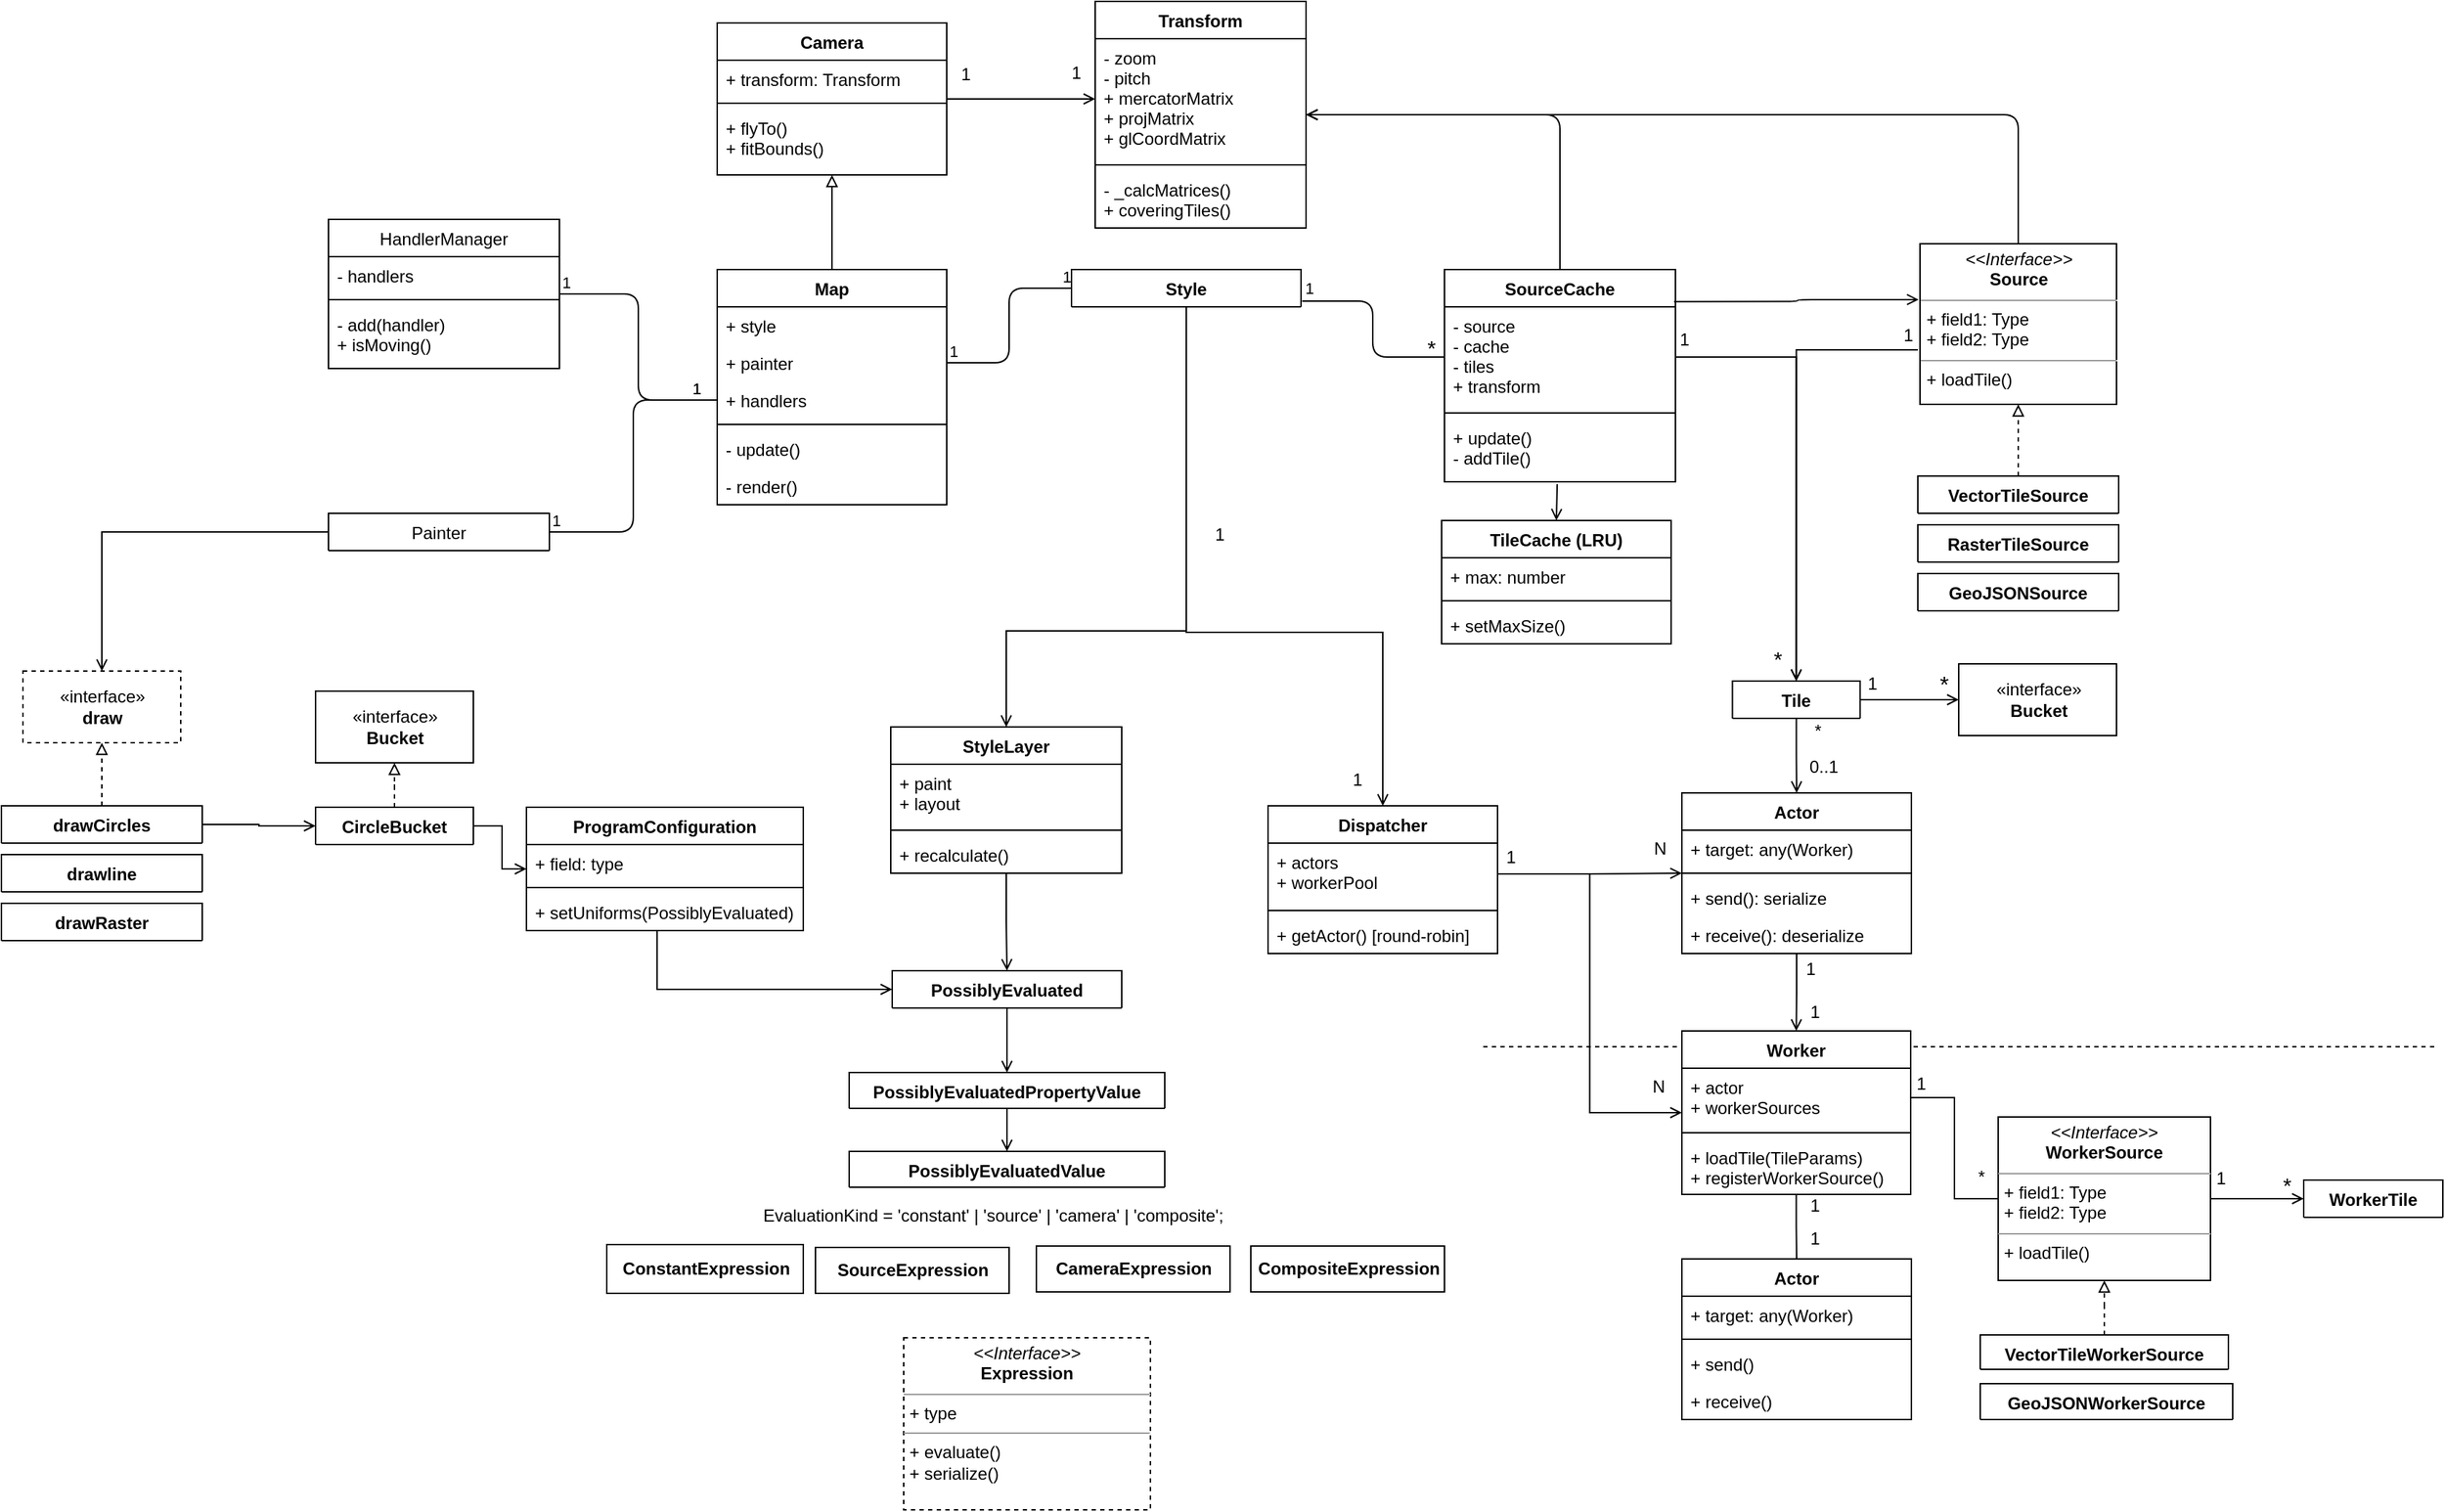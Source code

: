 <mxfile version="13.5.3" type="github">
  <diagram id="C5RBs43oDa-KdzZeNtuy" name="Page-1">
    <mxGraphModel dx="1586" dy="1164" grid="0" gridSize="10" guides="1" tooltips="1" connect="1" arrows="1" fold="1" page="0" pageScale="1" pageWidth="827" pageHeight="1169" background="#ffffff" math="0" shadow="0">
      <root>
        <mxCell id="WIyWlLk6GJQsqaUBKTNV-0" />
        <mxCell id="WIyWlLk6GJQsqaUBKTNV-1" parent="WIyWlLk6GJQsqaUBKTNV-0" />
        <mxCell id="zkfFHV4jXpPFQw0GAbJ--0" value="Map" style="swimlane;fontStyle=1;align=center;verticalAlign=top;childLayout=stackLayout;horizontal=1;startSize=26;horizontalStack=0;resizeParent=1;resizeLast=0;collapsible=1;marginBottom=0;rounded=0;shadow=0;strokeWidth=1;labelBackgroundColor=none;" parent="WIyWlLk6GJQsqaUBKTNV-1" vertex="1">
          <mxGeometry x="243" y="120" width="160" height="164" as="geometry">
            <mxRectangle x="230" y="140" width="160" height="26" as="alternateBounds" />
          </mxGeometry>
        </mxCell>
        <mxCell id="zkfFHV4jXpPFQw0GAbJ--1" value="+ style" style="text;align=left;verticalAlign=top;spacingLeft=4;spacingRight=4;overflow=hidden;rotatable=0;points=[[0,0.5],[1,0.5]];portConstraint=eastwest;labelBackgroundColor=none;" parent="zkfFHV4jXpPFQw0GAbJ--0" vertex="1">
          <mxGeometry y="26" width="160" height="26" as="geometry" />
        </mxCell>
        <mxCell id="zkfFHV4jXpPFQw0GAbJ--2" value="+ painter" style="text;align=left;verticalAlign=top;spacingLeft=4;spacingRight=4;overflow=hidden;rotatable=0;points=[[0,0.5],[1,0.5]];portConstraint=eastwest;rounded=0;shadow=0;html=0;labelBackgroundColor=none;" parent="zkfFHV4jXpPFQw0GAbJ--0" vertex="1">
          <mxGeometry y="52" width="160" height="26" as="geometry" />
        </mxCell>
        <mxCell id="zkfFHV4jXpPFQw0GAbJ--3" value="+ handlers" style="text;align=left;verticalAlign=top;spacingLeft=4;spacingRight=4;overflow=hidden;rotatable=0;points=[[0,0.5],[1,0.5]];portConstraint=eastwest;rounded=0;shadow=0;html=0;labelBackgroundColor=none;" parent="zkfFHV4jXpPFQw0GAbJ--0" vertex="1">
          <mxGeometry y="78" width="160" height="26" as="geometry" />
        </mxCell>
        <mxCell id="zkfFHV4jXpPFQw0GAbJ--4" value="" style="line;html=1;strokeWidth=1;align=left;verticalAlign=middle;spacingTop=-1;spacingLeft=3;spacingRight=3;rotatable=0;labelPosition=right;points=[];portConstraint=eastwest;labelBackgroundColor=none;" parent="zkfFHV4jXpPFQw0GAbJ--0" vertex="1">
          <mxGeometry y="104" width="160" height="8" as="geometry" />
        </mxCell>
        <mxCell id="zkfFHV4jXpPFQw0GAbJ--5" value="- update()" style="text;align=left;verticalAlign=top;spacingLeft=4;spacingRight=4;overflow=hidden;rotatable=0;points=[[0,0.5],[1,0.5]];portConstraint=eastwest;labelBackgroundColor=none;" parent="zkfFHV4jXpPFQw0GAbJ--0" vertex="1">
          <mxGeometry y="112" width="160" height="26" as="geometry" />
        </mxCell>
        <mxCell id="FlZPNkmP8DWsrbXSqgAE-45" value="- render()" style="text;align=left;verticalAlign=top;spacingLeft=4;spacingRight=4;overflow=hidden;rotatable=0;points=[[0,0.5],[1,0.5]];portConstraint=eastwest;labelBackgroundColor=none;" parent="zkfFHV4jXpPFQw0GAbJ--0" vertex="1">
          <mxGeometry y="138" width="160" height="26" as="geometry" />
        </mxCell>
        <mxCell id="aZz0crYhpi_2GFQYe-Nl-20" value="SourceCache" style="swimlane;fontStyle=1;align=center;verticalAlign=top;childLayout=stackLayout;horizontal=1;startSize=26;horizontalStack=0;resizeParent=1;resizeParentMax=0;resizeLast=0;collapsible=1;marginBottom=0;labelBackgroundColor=none;" parent="WIyWlLk6GJQsqaUBKTNV-1" vertex="1">
          <mxGeometry x="750" y="120" width="161" height="148" as="geometry">
            <mxRectangle x="750" y="120" width="110" height="26" as="alternateBounds" />
          </mxGeometry>
        </mxCell>
        <mxCell id="aZz0crYhpi_2GFQYe-Nl-21" value="- source&#xa;- cache&#xa;- tiles&#xa;+ transform" style="text;strokeColor=none;fillColor=none;align=left;verticalAlign=top;spacingLeft=4;spacingRight=4;overflow=hidden;rotatable=0;points=[[0,0.5],[1,0.5]];portConstraint=eastwest;labelBackgroundColor=none;" parent="aZz0crYhpi_2GFQYe-Nl-20" vertex="1">
          <mxGeometry y="26" width="161" height="70" as="geometry" />
        </mxCell>
        <mxCell id="aZz0crYhpi_2GFQYe-Nl-22" value="" style="line;strokeWidth=1;fillColor=none;align=left;verticalAlign=middle;spacingTop=-1;spacingLeft=3;spacingRight=3;rotatable=0;labelPosition=right;points=[];portConstraint=eastwest;labelBackgroundColor=none;" parent="aZz0crYhpi_2GFQYe-Nl-20" vertex="1">
          <mxGeometry y="96" width="161" height="8" as="geometry" />
        </mxCell>
        <mxCell id="aZz0crYhpi_2GFQYe-Nl-23" value="+ update()&#xa;- addTile()" style="text;strokeColor=none;fillColor=none;align=left;verticalAlign=top;spacingLeft=4;spacingRight=4;overflow=hidden;rotatable=0;points=[[0,0.5],[1,0.5]];portConstraint=eastwest;labelBackgroundColor=none;" parent="aZz0crYhpi_2GFQYe-Nl-20" vertex="1">
          <mxGeometry y="104" width="161" height="44" as="geometry" />
        </mxCell>
        <mxCell id="FlZPNkmP8DWsrbXSqgAE-67" style="edgeStyle=orthogonalEdgeStyle;rounded=0;orthogonalLoop=1;jettySize=auto;html=1;entryX=0.5;entryY=0;entryDx=0;entryDy=0;labelBackgroundColor=none;startArrow=none;startFill=0;endArrow=open;endFill=0;exitX=0.5;exitY=1;exitDx=0;exitDy=0;" parent="WIyWlLk6GJQsqaUBKTNV-1" source="zkfFHV4jXpPFQw0GAbJ--17" target="FlZPNkmP8DWsrbXSqgAE-63" edge="1">
          <mxGeometry relative="1" as="geometry">
            <Array as="points">
              <mxPoint x="570" y="373" />
              <mxPoint x="707" y="373" />
            </Array>
          </mxGeometry>
        </mxCell>
        <mxCell id="zkfFHV4jXpPFQw0GAbJ--17" value="Style" style="swimlane;fontStyle=1;align=center;verticalAlign=top;childLayout=stackLayout;horizontal=1;startSize=26;horizontalStack=0;resizeParent=1;resizeLast=0;collapsible=1;marginBottom=0;rounded=0;shadow=0;strokeWidth=1;labelBackgroundColor=none;" parent="WIyWlLk6GJQsqaUBKTNV-1" vertex="1" collapsed="1">
          <mxGeometry x="490" y="120" width="160" height="26" as="geometry">
            <mxRectangle x="490" y="120" width="180" height="190" as="alternateBounds" />
          </mxGeometry>
        </mxCell>
        <mxCell id="zkfFHV4jXpPFQw0GAbJ--18" value="+ stylesheet: StyleSpecification&#xa;" style="text;align=left;verticalAlign=top;spacingLeft=4;spacingRight=4;overflow=hidden;rotatable=0;points=[[0,0.5],[1,0.5]];portConstraint=eastwest;labelBackgroundColor=none;" parent="zkfFHV4jXpPFQw0GAbJ--17" vertex="1">
          <mxGeometry y="26" width="160" height="26" as="geometry" />
        </mxCell>
        <mxCell id="zkfFHV4jXpPFQw0GAbJ--19" value="+ sourceCaches" style="text;align=left;verticalAlign=top;spacingLeft=4;spacingRight=4;overflow=hidden;rotatable=0;points=[[0,0.5],[1,0.5]];portConstraint=eastwest;rounded=0;shadow=0;html=0;labelBackgroundColor=none;" parent="zkfFHV4jXpPFQw0GAbJ--17" vertex="1">
          <mxGeometry y="52" width="160" height="26" as="geometry" />
        </mxCell>
        <mxCell id="FlZPNkmP8DWsrbXSqgAE-156" value="- layers" style="text;align=left;verticalAlign=top;spacingLeft=4;spacingRight=4;overflow=hidden;rotatable=0;points=[[0,0.5],[1,0.5]];portConstraint=eastwest;rounded=0;shadow=0;html=0;labelBackgroundColor=none;" parent="zkfFHV4jXpPFQw0GAbJ--17" vertex="1">
          <mxGeometry y="78" width="160" height="26" as="geometry" />
        </mxCell>
        <mxCell id="zkfFHV4jXpPFQw0GAbJ--25" value="dispatcher" style="text;align=left;verticalAlign=top;spacingLeft=4;spacingRight=4;overflow=hidden;rotatable=0;points=[[0,0.5],[1,0.5]];portConstraint=eastwest;labelBackgroundColor=none;" parent="zkfFHV4jXpPFQw0GAbJ--17" vertex="1">
          <mxGeometry y="104" width="160" height="26" as="geometry" />
        </mxCell>
        <mxCell id="zkfFHV4jXpPFQw0GAbJ--23" value="" style="line;html=1;strokeWidth=1;align=left;verticalAlign=middle;spacingTop=-1;spacingLeft=3;spacingRight=3;rotatable=0;labelPosition=right;points=[];portConstraint=eastwest;labelBackgroundColor=none;" parent="zkfFHV4jXpPFQw0GAbJ--17" vertex="1">
          <mxGeometry y="130" width="160" height="8" as="geometry" />
        </mxCell>
        <mxCell id="zkfFHV4jXpPFQw0GAbJ--24" value="update()" style="text;align=left;verticalAlign=top;spacingLeft=4;spacingRight=4;overflow=hidden;rotatable=0;points=[[0,0.5],[1,0.5]];portConstraint=eastwest;labelBackgroundColor=none;" parent="zkfFHV4jXpPFQw0GAbJ--17" vertex="1">
          <mxGeometry y="138" width="160" height="26" as="geometry" />
        </mxCell>
        <mxCell id="aZz0crYhpi_2GFQYe-Nl-35" value="" style="endArrow=none;html=1;edgeStyle=orthogonalEdgeStyle;exitX=1;exitY=0.5;exitDx=0;exitDy=0;entryX=0;entryY=0.5;entryDx=0;entryDy=0;labelBackgroundColor=none;" parent="WIyWlLk6GJQsqaUBKTNV-1" source="aZz0crYhpi_2GFQYe-Nl-13" target="zkfFHV4jXpPFQw0GAbJ--3" edge="1">
          <mxGeometry relative="1" as="geometry">
            <mxPoint x="133" y="420" as="sourcePoint" />
            <mxPoint x="293" y="420" as="targetPoint" />
          </mxGeometry>
        </mxCell>
        <mxCell id="aZz0crYhpi_2GFQYe-Nl-36" value="1" style="edgeLabel;resizable=0;html=1;align=left;verticalAlign=bottom;labelBackgroundColor=none;" parent="aZz0crYhpi_2GFQYe-Nl-35" connectable="0" vertex="1">
          <mxGeometry x="-1" relative="1" as="geometry" />
        </mxCell>
        <mxCell id="aZz0crYhpi_2GFQYe-Nl-37" value="1" style="edgeLabel;resizable=0;html=1;align=right;verticalAlign=bottom;labelBackgroundColor=none;" parent="aZz0crYhpi_2GFQYe-Nl-35" connectable="0" vertex="1">
          <mxGeometry x="1" relative="1" as="geometry">
            <mxPoint x="-10.07" as="offset" />
          </mxGeometry>
        </mxCell>
        <mxCell id="aZz0crYhpi_2GFQYe-Nl-38" value="" style="endArrow=none;html=1;edgeStyle=orthogonalEdgeStyle;exitX=1;exitY=0.5;exitDx=0;exitDy=0;labelBackgroundColor=none;entryX=0;entryY=0.5;entryDx=0;entryDy=0;" parent="WIyWlLk6GJQsqaUBKTNV-1" source="aZz0crYhpi_2GFQYe-Nl-10" target="zkfFHV4jXpPFQw0GAbJ--3" edge="1">
          <mxGeometry relative="1" as="geometry">
            <mxPoint x="163" y="360" as="sourcePoint" />
            <mxPoint x="243" y="185" as="targetPoint" />
          </mxGeometry>
        </mxCell>
        <mxCell id="aZz0crYhpi_2GFQYe-Nl-39" value="1" style="edgeLabel;resizable=0;html=1;align=left;verticalAlign=bottom;labelBackgroundColor=none;" parent="aZz0crYhpi_2GFQYe-Nl-38" connectable="0" vertex="1">
          <mxGeometry x="-1" relative="1" as="geometry" />
        </mxCell>
        <mxCell id="aZz0crYhpi_2GFQYe-Nl-40" value="1" style="edgeLabel;resizable=0;html=1;align=right;verticalAlign=bottom;labelBackgroundColor=none;" parent="aZz0crYhpi_2GFQYe-Nl-38" connectable="0" vertex="1">
          <mxGeometry x="1" relative="1" as="geometry">
            <mxPoint x="-10.34" as="offset" />
          </mxGeometry>
        </mxCell>
        <mxCell id="aZz0crYhpi_2GFQYe-Nl-41" value="" style="endArrow=none;html=1;edgeStyle=orthogonalEdgeStyle;exitX=1;exitY=0.5;exitDx=0;exitDy=0;entryX=0;entryY=0.5;entryDx=0;entryDy=0;labelBackgroundColor=none;" parent="WIyWlLk6GJQsqaUBKTNV-1" source="zkfFHV4jXpPFQw0GAbJ--2" target="zkfFHV4jXpPFQw0GAbJ--19" edge="1">
          <mxGeometry relative="1" as="geometry">
            <mxPoint x="390" y="190" as="sourcePoint" />
            <mxPoint x="550" y="190" as="targetPoint" />
          </mxGeometry>
        </mxCell>
        <mxCell id="aZz0crYhpi_2GFQYe-Nl-42" value="1" style="edgeLabel;resizable=0;html=1;align=left;verticalAlign=bottom;labelBackgroundColor=none;" parent="aZz0crYhpi_2GFQYe-Nl-41" connectable="0" vertex="1">
          <mxGeometry x="-1" relative="1" as="geometry" />
        </mxCell>
        <mxCell id="aZz0crYhpi_2GFQYe-Nl-43" value="1" style="edgeLabel;resizable=0;html=1;align=right;verticalAlign=bottom;labelBackgroundColor=none;" parent="aZz0crYhpi_2GFQYe-Nl-41" connectable="0" vertex="1">
          <mxGeometry x="1" relative="1" as="geometry" />
        </mxCell>
        <mxCell id="aZz0crYhpi_2GFQYe-Nl-44" value="" style="endArrow=none;html=1;edgeStyle=orthogonalEdgeStyle;exitX=1.005;exitY=0.846;exitDx=0;exitDy=0;exitPerimeter=0;labelBackgroundColor=none;entryX=0;entryY=0.5;entryDx=0;entryDy=0;" parent="WIyWlLk6GJQsqaUBKTNV-1" source="zkfFHV4jXpPFQw0GAbJ--18" edge="1" target="aZz0crYhpi_2GFQYe-Nl-21">
          <mxGeometry relative="1" as="geometry">
            <mxPoint x="700" y="180" as="sourcePoint" />
            <mxPoint x="707" y="199" as="targetPoint" />
          </mxGeometry>
        </mxCell>
        <mxCell id="aZz0crYhpi_2GFQYe-Nl-45" value="1" style="edgeLabel;resizable=0;html=1;align=left;verticalAlign=bottom;labelBackgroundColor=none;" parent="aZz0crYhpi_2GFQYe-Nl-44" connectable="0" vertex="1">
          <mxGeometry x="-1" relative="1" as="geometry" />
        </mxCell>
        <mxCell id="aZz0crYhpi_2GFQYe-Nl-46" value="&lt;font style=&quot;font-size: 15px&quot;&gt;*&lt;/font&gt;" style="edgeLabel;resizable=0;html=1;align=right;verticalAlign=bottom;labelBackgroundColor=none;" parent="aZz0crYhpi_2GFQYe-Nl-44" connectable="0" vertex="1">
          <mxGeometry x="1" relative="1" as="geometry">
            <mxPoint x="-4.9" y="4" as="offset" />
          </mxGeometry>
        </mxCell>
        <mxCell id="aZz0crYhpi_2GFQYe-Nl-55" value="" style="endArrow=open;html=1;edgeStyle=orthogonalEdgeStyle;exitX=0.994;exitY=0.151;exitDx=0;exitDy=0;exitPerimeter=0;entryX=-0.007;entryY=0.348;entryDx=0;entryDy=0;labelBackgroundColor=none;endFill=0;entryPerimeter=0;" parent="WIyWlLk6GJQsqaUBKTNV-1" source="aZz0crYhpi_2GFQYe-Nl-20" target="FlZPNkmP8DWsrbXSqgAE-46" edge="1">
          <mxGeometry relative="1" as="geometry">
            <mxPoint x="940" y="180" as="sourcePoint" />
            <mxPoint x="980" y="133" as="targetPoint" />
          </mxGeometry>
        </mxCell>
        <mxCell id="aZz0crYhpi_2GFQYe-Nl-68" value="" style="endArrow=none;html=1;edgeStyle=orthogonalEdgeStyle;exitX=1;exitY=0.5;exitDx=0;exitDy=0;entryX=0.5;entryY=0;entryDx=0;entryDy=0;startArrow=open;startFill=0;labelBackgroundColor=none;" parent="WIyWlLk6GJQsqaUBKTNV-1" source="aZz0crYhpi_2GFQYe-Nl-58" target="aZz0crYhpi_2GFQYe-Nl-20" edge="1">
          <mxGeometry relative="1" as="geometry">
            <mxPoint x="700" y="40" as="sourcePoint" />
            <mxPoint x="860" y="40" as="targetPoint" />
          </mxGeometry>
        </mxCell>
        <mxCell id="aZz0crYhpi_2GFQYe-Nl-71" value="" style="endArrow=none;html=1;edgeStyle=orthogonalEdgeStyle;entryX=0.5;entryY=0;entryDx=0;entryDy=0;exitX=1;exitY=0.5;exitDx=0;exitDy=0;startArrow=open;startFill=0;labelBackgroundColor=none;" parent="WIyWlLk6GJQsqaUBKTNV-1" source="aZz0crYhpi_2GFQYe-Nl-58" target="FlZPNkmP8DWsrbXSqgAE-46" edge="1">
          <mxGeometry relative="1" as="geometry">
            <mxPoint x="620" y="20" as="sourcePoint" />
            <mxPoint x="1035" y="113" as="targetPoint" />
          </mxGeometry>
        </mxCell>
        <mxCell id="aZz0crYhpi_2GFQYe-Nl-78" value="" style="endArrow=block;html=1;edgeStyle=orthogonalEdgeStyle;entryX=0.5;entryY=1;entryDx=0;entryDy=0;exitX=0.5;exitY=0;exitDx=0;exitDy=0;labelBackgroundColor=none;endFill=0;" parent="WIyWlLk6GJQsqaUBKTNV-1" source="zkfFHV4jXpPFQw0GAbJ--0" target="aZz0crYhpi_2GFQYe-Nl-74" edge="1">
          <mxGeometry relative="1" as="geometry">
            <mxPoint x="333" y="46" as="sourcePoint" />
            <mxPoint x="543" y="33" as="targetPoint" />
          </mxGeometry>
        </mxCell>
        <mxCell id="aZz0crYhpi_2GFQYe-Nl-86" style="edgeStyle=orthogonalEdgeStyle;rounded=0;orthogonalLoop=1;jettySize=auto;html=1;exitX=0.5;exitY=0;exitDx=0;exitDy=0;labelBackgroundColor=none;startArrow=none;startFill=0;endArrow=block;endFill=0;dashed=1;entryX=0.5;entryY=1;entryDx=0;entryDy=0;" parent="WIyWlLk6GJQsqaUBKTNV-1" source="aZz0crYhpi_2GFQYe-Nl-82" target="FlZPNkmP8DWsrbXSqgAE-46" edge="1">
          <mxGeometry relative="1" as="geometry">
            <mxPoint x="1150" y="167" as="targetPoint" />
          </mxGeometry>
        </mxCell>
        <mxCell id="aZz0crYhpi_2GFQYe-Nl-115" value="" style="endArrow=open;html=1;exitX=0.488;exitY=1.038;exitDx=0;exitDy=0;exitPerimeter=0;entryX=0.5;entryY=0;entryDx=0;entryDy=0;labelBackgroundColor=none;endFill=0;" parent="WIyWlLk6GJQsqaUBKTNV-1" source="aZz0crYhpi_2GFQYe-Nl-23" target="aZz0crYhpi_2GFQYe-Nl-107" edge="1">
          <mxGeometry relative="1" as="geometry">
            <mxPoint x="919.04" y="142.986" as="sourcePoint" />
            <mxPoint x="990" y="143" as="targetPoint" />
          </mxGeometry>
        </mxCell>
        <mxCell id="FlZPNkmP8DWsrbXSqgAE-4" value="«interface»&lt;br&gt;&lt;span style=&quot;font-weight: 700&quot;&gt;Bucket&lt;/span&gt;" style="html=1;labelBackgroundColor=none;" parent="WIyWlLk6GJQsqaUBKTNV-1" vertex="1">
          <mxGeometry x="-37" y="414" width="110" height="50" as="geometry" />
        </mxCell>
        <mxCell id="FlZPNkmP8DWsrbXSqgAE-17" style="edgeStyle=orthogonalEdgeStyle;rounded=0;orthogonalLoop=1;jettySize=auto;html=1;labelBackgroundColor=none;startArrow=none;startFill=0;endArrow=open;endFill=0;entryX=0.5;entryY=0;entryDx=0;entryDy=0;" parent="WIyWlLk6GJQsqaUBKTNV-1" source="FlZPNkmP8DWsrbXSqgAE-13" target="FlZPNkmP8DWsrbXSqgAE-176" edge="1">
          <mxGeometry relative="1" as="geometry">
            <mxPoint x="394" y="609" as="targetPoint" />
          </mxGeometry>
        </mxCell>
        <mxCell id="FlZPNkmP8DWsrbXSqgAE-26" style="edgeStyle=orthogonalEdgeStyle;rounded=0;orthogonalLoop=1;jettySize=auto;html=1;entryX=0.5;entryY=0;entryDx=0;entryDy=0;labelBackgroundColor=none;startArrow=none;startFill=0;endArrow=open;endFill=0;exitX=0.5;exitY=1;exitDx=0;exitDy=0;" parent="WIyWlLk6GJQsqaUBKTNV-1" source="FlZPNkmP8DWsrbXSqgAE-176" target="FlZPNkmP8DWsrbXSqgAE-9" edge="1">
          <mxGeometry relative="1" as="geometry">
            <mxPoint x="454.059" y="640" as="sourcePoint" />
          </mxGeometry>
        </mxCell>
        <mxCell id="FlZPNkmP8DWsrbXSqgAE-32" value="&lt;div style=&quot;color: rgb(212 , 212 , 212) ; background-color: rgb(30 , 30 , 30) ; font-family: &amp;#34;menlo&amp;#34; , &amp;#34;monaco&amp;#34; , &amp;#34;courier new&amp;#34; , monospace ; font-weight: normal ; font-size: 14px ; line-height: 21px&quot;&gt;&lt;br&gt;&lt;/div&gt;" style="text;whiteSpace=wrap;html=1;" parent="WIyWlLk6GJQsqaUBKTNV-1" vertex="1">
          <mxGeometry x="494" y="760" width="210" height="40" as="geometry" />
        </mxCell>
        <mxCell id="FlZPNkmP8DWsrbXSqgAE-42" value="&lt;b&gt;ConstantExpression&lt;/b&gt;" style="html=1;" parent="WIyWlLk6GJQsqaUBKTNV-1" vertex="1">
          <mxGeometry x="166" y="800" width="137" height="34" as="geometry" />
        </mxCell>
        <mxCell id="FlZPNkmP8DWsrbXSqgAE-43" value="&lt;b&gt;SourceExpression&lt;/b&gt;" style="html=1;" parent="WIyWlLk6GJQsqaUBKTNV-1" vertex="1">
          <mxGeometry x="311.5" y="802" width="135" height="32" as="geometry" />
        </mxCell>
        <mxCell id="FlZPNkmP8DWsrbXSqgAE-44" value="&lt;b&gt;CompositeExpression&lt;/b&gt;" style="html=1;" parent="WIyWlLk6GJQsqaUBKTNV-1" vertex="1">
          <mxGeometry x="615" y="801" width="135" height="32" as="geometry" />
        </mxCell>
        <mxCell id="FlZPNkmP8DWsrbXSqgAE-55" style="edgeStyle=orthogonalEdgeStyle;rounded=0;orthogonalLoop=1;jettySize=auto;html=1;exitX=-0.011;exitY=0.661;exitDx=0;exitDy=0;entryX=0.5;entryY=0;entryDx=0;entryDy=0;labelBackgroundColor=none;startArrow=none;startFill=0;endArrow=open;endFill=0;exitPerimeter=0;" parent="WIyWlLk6GJQsqaUBKTNV-1" source="FlZPNkmP8DWsrbXSqgAE-46" target="aZz0crYhpi_2GFQYe-Nl-99" edge="1">
          <mxGeometry relative="1" as="geometry" />
        </mxCell>
        <mxCell id="FlZPNkmP8DWsrbXSqgAE-46" value="&lt;p style=&quot;margin: 0px ; margin-top: 4px ; text-align: center&quot;&gt;&lt;i&gt;&amp;lt;&amp;lt;Interface&amp;gt;&amp;gt;&lt;/i&gt;&lt;br&gt;&lt;b&gt;Source&lt;/b&gt;&lt;/p&gt;&lt;hr size=&quot;1&quot;&gt;&lt;p style=&quot;margin: 0px ; margin-left: 4px&quot;&gt;+ field1: Type&lt;br&gt;+ field2: Type&lt;/p&gt;&lt;hr size=&quot;1&quot;&gt;&lt;p style=&quot;margin: 0px ; margin-left: 4px&quot;&gt;+ loadTile()&lt;/p&gt;" style="verticalAlign=top;align=left;overflow=fill;fontSize=12;fontFamily=Helvetica;html=1;" parent="WIyWlLk6GJQsqaUBKTNV-1" vertex="1">
          <mxGeometry x="1081.5" y="102" width="137" height="112" as="geometry" />
        </mxCell>
        <mxCell id="FlZPNkmP8DWsrbXSqgAE-47" style="edgeStyle=orthogonalEdgeStyle;rounded=0;orthogonalLoop=1;jettySize=auto;html=1;entryX=0.5;entryY=0;entryDx=0;entryDy=0;labelBackgroundColor=none;startArrow=none;startFill=0;endArrow=open;endFill=0;exitX=1;exitY=0.5;exitDx=0;exitDy=0;" parent="WIyWlLk6GJQsqaUBKTNV-1" source="aZz0crYhpi_2GFQYe-Nl-21" target="aZz0crYhpi_2GFQYe-Nl-99" edge="1">
          <mxGeometry relative="1" as="geometry" />
        </mxCell>
        <mxCell id="aZz0crYhpi_2GFQYe-Nl-82" value="VectorTileSource" style="swimlane;fontStyle=1;align=center;verticalAlign=top;childLayout=stackLayout;horizontal=1;startSize=26;horizontalStack=0;resizeParent=1;resizeParentMax=0;resizeLast=0;collapsible=1;marginBottom=0;labelBackgroundColor=none;" parent="WIyWlLk6GJQsqaUBKTNV-1" vertex="1" collapsed="1">
          <mxGeometry x="1080" y="264" width="140" height="26" as="geometry">
            <mxRectangle x="960" y="124" width="160" height="86" as="alternateBounds" />
          </mxGeometry>
        </mxCell>
        <mxCell id="aZz0crYhpi_2GFQYe-Nl-83" value="+ field: type" style="text;strokeColor=none;fillColor=none;align=left;verticalAlign=top;spacingLeft=4;spacingRight=4;overflow=hidden;rotatable=0;points=[[0,0.5],[1,0.5]];portConstraint=eastwest;" parent="aZz0crYhpi_2GFQYe-Nl-82" vertex="1">
          <mxGeometry y="26" width="140" height="26" as="geometry" />
        </mxCell>
        <mxCell id="aZz0crYhpi_2GFQYe-Nl-84" value="" style="line;strokeWidth=1;fillColor=none;align=left;verticalAlign=middle;spacingTop=-1;spacingLeft=3;spacingRight=3;rotatable=0;labelPosition=right;points=[];portConstraint=eastwest;" parent="aZz0crYhpi_2GFQYe-Nl-82" vertex="1">
          <mxGeometry y="52" width="140" height="8" as="geometry" />
        </mxCell>
        <mxCell id="aZz0crYhpi_2GFQYe-Nl-85" value="+ method(type): type" style="text;strokeColor=none;fillColor=none;align=left;verticalAlign=top;spacingLeft=4;spacingRight=4;overflow=hidden;rotatable=0;points=[[0,0.5],[1,0.5]];portConstraint=eastwest;" parent="aZz0crYhpi_2GFQYe-Nl-82" vertex="1">
          <mxGeometry y="60" width="140" height="26" as="geometry" />
        </mxCell>
        <mxCell id="aZz0crYhpi_2GFQYe-Nl-87" value="GeoJSONSource" style="swimlane;fontStyle=1;align=center;verticalAlign=top;childLayout=stackLayout;horizontal=1;startSize=26;horizontalStack=0;resizeParent=1;resizeParentMax=0;resizeLast=0;collapsible=1;marginBottom=0;labelBackgroundColor=none;" parent="WIyWlLk6GJQsqaUBKTNV-1" vertex="1" collapsed="1">
          <mxGeometry x="1080" y="332" width="140" height="26" as="geometry">
            <mxRectangle x="960" y="124" width="160" height="86" as="alternateBounds" />
          </mxGeometry>
        </mxCell>
        <mxCell id="aZz0crYhpi_2GFQYe-Nl-88" value="+ field: type" style="text;strokeColor=none;fillColor=none;align=left;verticalAlign=top;spacingLeft=4;spacingRight=4;overflow=hidden;rotatable=0;points=[[0,0.5],[1,0.5]];portConstraint=eastwest;" parent="aZz0crYhpi_2GFQYe-Nl-87" vertex="1">
          <mxGeometry y="26" width="140" height="26" as="geometry" />
        </mxCell>
        <mxCell id="aZz0crYhpi_2GFQYe-Nl-89" value="" style="line;strokeWidth=1;fillColor=none;align=left;verticalAlign=middle;spacingTop=-1;spacingLeft=3;spacingRight=3;rotatable=0;labelPosition=right;points=[];portConstraint=eastwest;" parent="aZz0crYhpi_2GFQYe-Nl-87" vertex="1">
          <mxGeometry y="52" width="140" height="8" as="geometry" />
        </mxCell>
        <mxCell id="aZz0crYhpi_2GFQYe-Nl-90" value="+ method(type): type" style="text;strokeColor=none;fillColor=none;align=left;verticalAlign=top;spacingLeft=4;spacingRight=4;overflow=hidden;rotatable=0;points=[[0,0.5],[1,0.5]];portConstraint=eastwest;" parent="aZz0crYhpi_2GFQYe-Nl-87" vertex="1">
          <mxGeometry y="60" width="140" height="26" as="geometry" />
        </mxCell>
        <mxCell id="aZz0crYhpi_2GFQYe-Nl-91" value="RasterTileSource" style="swimlane;fontStyle=1;align=center;verticalAlign=top;childLayout=stackLayout;horizontal=1;startSize=26;horizontalStack=0;resizeParent=1;resizeParentMax=0;resizeLast=0;collapsible=1;marginBottom=0;labelBackgroundColor=none;" parent="WIyWlLk6GJQsqaUBKTNV-1" vertex="1" collapsed="1">
          <mxGeometry x="1080" y="298" width="140" height="26" as="geometry">
            <mxRectangle x="960" y="124" width="160" height="86" as="alternateBounds" />
          </mxGeometry>
        </mxCell>
        <mxCell id="aZz0crYhpi_2GFQYe-Nl-92" value="+ field: type" style="text;strokeColor=none;fillColor=none;align=left;verticalAlign=top;spacingLeft=4;spacingRight=4;overflow=hidden;rotatable=0;points=[[0,0.5],[1,0.5]];portConstraint=eastwest;" parent="aZz0crYhpi_2GFQYe-Nl-91" vertex="1">
          <mxGeometry y="26" width="140" height="26" as="geometry" />
        </mxCell>
        <mxCell id="aZz0crYhpi_2GFQYe-Nl-93" value="" style="line;strokeWidth=1;fillColor=none;align=left;verticalAlign=middle;spacingTop=-1;spacingLeft=3;spacingRight=3;rotatable=0;labelPosition=right;points=[];portConstraint=eastwest;" parent="aZz0crYhpi_2GFQYe-Nl-91" vertex="1">
          <mxGeometry y="52" width="140" height="8" as="geometry" />
        </mxCell>
        <mxCell id="aZz0crYhpi_2GFQYe-Nl-94" value="+ method(type): type" style="text;strokeColor=none;fillColor=none;align=left;verticalAlign=top;spacingLeft=4;spacingRight=4;overflow=hidden;rotatable=0;points=[[0,0.5],[1,0.5]];portConstraint=eastwest;" parent="aZz0crYhpi_2GFQYe-Nl-91" vertex="1">
          <mxGeometry y="60" width="140" height="26" as="geometry" />
        </mxCell>
        <mxCell id="FlZPNkmP8DWsrbXSqgAE-57" style="edgeStyle=orthogonalEdgeStyle;rounded=0;orthogonalLoop=1;jettySize=auto;html=1;entryX=0.5;entryY=0;entryDx=0;entryDy=0;labelBackgroundColor=none;startArrow=none;startFill=0;endArrow=open;endFill=0;" parent="WIyWlLk6GJQsqaUBKTNV-1" source="aZz0crYhpi_2GFQYe-Nl-99" target="FlZPNkmP8DWsrbXSqgAE-51" edge="1">
          <mxGeometry relative="1" as="geometry" />
        </mxCell>
        <mxCell id="FlZPNkmP8DWsrbXSqgAE-58" value="0..1" style="text;html=1;align=center;verticalAlign=middle;resizable=0;points=[];autosize=1;" parent="WIyWlLk6GJQsqaUBKTNV-1" vertex="1">
          <mxGeometry x="999" y="458" width="30" height="18" as="geometry" />
        </mxCell>
        <mxCell id="FlZPNkmP8DWsrbXSqgAE-69" style="edgeStyle=orthogonalEdgeStyle;rounded=0;orthogonalLoop=1;jettySize=auto;html=1;entryX=0;entryY=0.5;entryDx=0;entryDy=0;labelBackgroundColor=none;startArrow=none;startFill=0;endArrow=open;endFill=0;exitX=1;exitY=0.5;exitDx=0;exitDy=0;" parent="WIyWlLk6GJQsqaUBKTNV-1" source="FlZPNkmP8DWsrbXSqgAE-64" target="FlZPNkmP8DWsrbXSqgAE-51" edge="1">
          <mxGeometry relative="1" as="geometry" />
        </mxCell>
        <mxCell id="FlZPNkmP8DWsrbXSqgAE-70" value="1" style="text;html=1;align=center;verticalAlign=middle;resizable=0;points=[];autosize=1;" parent="WIyWlLk6GJQsqaUBKTNV-1" vertex="1">
          <mxGeometry x="584" y="296" width="17" height="18" as="geometry" />
        </mxCell>
        <mxCell id="FlZPNkmP8DWsrbXSqgAE-71" value="1" style="text;html=1;align=center;verticalAlign=middle;resizable=0;points=[];autosize=1;" parent="WIyWlLk6GJQsqaUBKTNV-1" vertex="1">
          <mxGeometry x="680" y="467" width="17" height="18" as="geometry" />
        </mxCell>
        <mxCell id="FlZPNkmP8DWsrbXSqgAE-72" value="1" style="text;html=1;align=center;verticalAlign=middle;resizable=0;points=[];autosize=1;" parent="WIyWlLk6GJQsqaUBKTNV-1" vertex="1">
          <mxGeometry x="407" y="-25" width="17" height="18" as="geometry" />
        </mxCell>
        <mxCell id="FlZPNkmP8DWsrbXSqgAE-73" value="1" style="text;html=1;align=center;verticalAlign=middle;resizable=0;points=[];autosize=1;" parent="WIyWlLk6GJQsqaUBKTNV-1" vertex="1">
          <mxGeometry x="484" y="-26" width="17" height="18" as="geometry" />
        </mxCell>
        <mxCell id="FlZPNkmP8DWsrbXSqgAE-74" value="1" style="text;html=1;align=center;verticalAlign=middle;resizable=0;points=[];autosize=1;" parent="WIyWlLk6GJQsqaUBKTNV-1" vertex="1">
          <mxGeometry x="908" y="160" width="17" height="18" as="geometry" />
        </mxCell>
        <mxCell id="FlZPNkmP8DWsrbXSqgAE-75" value="&lt;font style=&quot;font-size: 15px&quot;&gt;*&lt;/font&gt;" style="text;html=1;align=center;verticalAlign=middle;resizable=0;points=[];autosize=1;" parent="WIyWlLk6GJQsqaUBKTNV-1" vertex="1">
          <mxGeometry x="974" y="381" width="16" height="19" as="geometry" />
        </mxCell>
        <mxCell id="FlZPNkmP8DWsrbXSqgAE-84" style="edgeStyle=orthogonalEdgeStyle;rounded=0;orthogonalLoop=1;jettySize=auto;html=1;entryX=0.5;entryY=0;entryDx=0;entryDy=0;labelBackgroundColor=none;startArrow=none;startFill=0;endArrow=open;endFill=0;" parent="WIyWlLk6GJQsqaUBKTNV-1" source="FlZPNkmP8DWsrbXSqgAE-51" target="FlZPNkmP8DWsrbXSqgAE-76" edge="1">
          <mxGeometry relative="1" as="geometry" />
        </mxCell>
        <mxCell id="FlZPNkmP8DWsrbXSqgAE-51" value="Actor" style="swimlane;fontStyle=1;align=center;verticalAlign=top;childLayout=stackLayout;horizontal=1;startSize=26;horizontalStack=0;resizeParent=1;resizeParentMax=0;resizeLast=0;collapsible=1;marginBottom=0;labelBackgroundColor=none;" parent="WIyWlLk6GJQsqaUBKTNV-1" vertex="1">
          <mxGeometry x="915.5" y="485" width="160" height="112" as="geometry">
            <mxRectangle x="951" y="467" width="89" height="26" as="alternateBounds" />
          </mxGeometry>
        </mxCell>
        <mxCell id="FlZPNkmP8DWsrbXSqgAE-52" value="+ target: any(Worker) " style="text;strokeColor=none;fillColor=none;align=left;verticalAlign=top;spacingLeft=4;spacingRight=4;overflow=hidden;rotatable=0;points=[[0,0.5],[1,0.5]];portConstraint=eastwest;" parent="FlZPNkmP8DWsrbXSqgAE-51" vertex="1">
          <mxGeometry y="26" width="160" height="26" as="geometry" />
        </mxCell>
        <mxCell id="FlZPNkmP8DWsrbXSqgAE-53" value="" style="line;strokeWidth=1;fillColor=none;align=left;verticalAlign=middle;spacingTop=-1;spacingLeft=3;spacingRight=3;rotatable=0;labelPosition=right;points=[];portConstraint=eastwest;" parent="FlZPNkmP8DWsrbXSqgAE-51" vertex="1">
          <mxGeometry y="52" width="160" height="8" as="geometry" />
        </mxCell>
        <mxCell id="FlZPNkmP8DWsrbXSqgAE-54" value="+ send(): serialize" style="text;strokeColor=none;fillColor=none;align=left;verticalAlign=top;spacingLeft=4;spacingRight=4;overflow=hidden;rotatable=0;points=[[0,0.5],[1,0.5]];portConstraint=eastwest;" parent="FlZPNkmP8DWsrbXSqgAE-51" vertex="1">
          <mxGeometry y="60" width="160" height="26" as="geometry" />
        </mxCell>
        <mxCell id="FlZPNkmP8DWsrbXSqgAE-91" value="+ receive(): deserialize" style="text;strokeColor=none;fillColor=none;align=left;verticalAlign=top;spacingLeft=4;spacingRight=4;overflow=hidden;rotatable=0;points=[[0,0.5],[1,0.5]];portConstraint=eastwest;" parent="FlZPNkmP8DWsrbXSqgAE-51" vertex="1">
          <mxGeometry y="86" width="160" height="26" as="geometry" />
        </mxCell>
        <mxCell id="FlZPNkmP8DWsrbXSqgAE-80" style="rounded=0;orthogonalLoop=1;jettySize=auto;html=1;entryX=0;entryY=0.5;entryDx=0;entryDy=0;labelBackgroundColor=none;startArrow=none;startFill=0;endArrow=open;endFill=0;edgeStyle=orthogonalEdgeStyle;" parent="WIyWlLk6GJQsqaUBKTNV-1" source="FlZPNkmP8DWsrbXSqgAE-64" target="FlZPNkmP8DWsrbXSqgAE-76" edge="1">
          <mxGeometry relative="1" as="geometry" />
        </mxCell>
        <mxCell id="FlZPNkmP8DWsrbXSqgAE-81" value="1" style="text;html=1;align=center;verticalAlign=middle;resizable=0;points=[];autosize=1;" parent="WIyWlLk6GJQsqaUBKTNV-1" vertex="1">
          <mxGeometry x="787" y="521" width="17" height="18" as="geometry" />
        </mxCell>
        <mxCell id="FlZPNkmP8DWsrbXSqgAE-82" value="&lt;font style=&quot;font-size: 12px&quot;&gt;N&lt;/font&gt;" style="text;html=1;align=center;verticalAlign=middle;resizable=0;points=[];autosize=1;" parent="WIyWlLk6GJQsqaUBKTNV-1" vertex="1">
          <mxGeometry x="890" y="514.5" width="19" height="18" as="geometry" />
        </mxCell>
        <mxCell id="FlZPNkmP8DWsrbXSqgAE-83" value="&lt;font style=&quot;font-size: 12px&quot;&gt;N&lt;/font&gt;" style="text;html=1;align=center;verticalAlign=middle;resizable=0;points=[];autosize=1;" parent="WIyWlLk6GJQsqaUBKTNV-1" vertex="1">
          <mxGeometry x="889" y="681" width="19" height="18" as="geometry" />
        </mxCell>
        <mxCell id="FlZPNkmP8DWsrbXSqgAE-85" value="1" style="text;html=1;align=center;verticalAlign=middle;resizable=0;points=[];autosize=1;" parent="WIyWlLk6GJQsqaUBKTNV-1" vertex="1">
          <mxGeometry x="999" y="629" width="17" height="18" as="geometry" />
        </mxCell>
        <mxCell id="FlZPNkmP8DWsrbXSqgAE-86" value="1" style="text;html=1;align=center;verticalAlign=middle;resizable=0;points=[];autosize=1;" parent="WIyWlLk6GJQsqaUBKTNV-1" vertex="1">
          <mxGeometry x="996" y="599" width="17" height="18" as="geometry" />
        </mxCell>
        <mxCell id="FlZPNkmP8DWsrbXSqgAE-125" style="edgeStyle=orthogonalEdgeStyle;rounded=0;orthogonalLoop=1;jettySize=auto;html=1;entryX=0.5;entryY=0;entryDx=0;entryDy=0;labelBackgroundColor=none;startArrow=none;startFill=0;endArrow=none;endFill=0;" parent="WIyWlLk6GJQsqaUBKTNV-1" source="FlZPNkmP8DWsrbXSqgAE-76" target="FlZPNkmP8DWsrbXSqgAE-120" edge="1">
          <mxGeometry relative="1" as="geometry" />
        </mxCell>
        <mxCell id="FlZPNkmP8DWsrbXSqgAE-96" value="" style="line;strokeWidth=1;fillColor=none;align=left;verticalAlign=middle;spacingTop=-1;spacingLeft=3;spacingRight=3;rotatable=0;labelPosition=right;points=[];portConstraint=eastwest;html=1;dashed=1;" parent="WIyWlLk6GJQsqaUBKTNV-1" vertex="1">
          <mxGeometry x="777" y="658" width="664" height="8" as="geometry" />
        </mxCell>
        <mxCell id="FlZPNkmP8DWsrbXSqgAE-144" style="edgeStyle=orthogonalEdgeStyle;rounded=0;orthogonalLoop=1;jettySize=auto;html=1;entryX=0;entryY=0.5;entryDx=0;entryDy=0;labelBackgroundColor=none;startArrow=none;startFill=0;endArrow=open;endFill=0;" parent="WIyWlLk6GJQsqaUBKTNV-1" source="FlZPNkmP8DWsrbXSqgAE-101" target="FlZPNkmP8DWsrbXSqgAE-139" edge="1">
          <mxGeometry relative="1" as="geometry" />
        </mxCell>
        <mxCell id="FlZPNkmP8DWsrbXSqgAE-101" value="&lt;p style=&quot;margin: 0px ; margin-top: 4px ; text-align: center&quot;&gt;&lt;i&gt;&amp;lt;&amp;lt;Interface&amp;gt;&amp;gt;&lt;/i&gt;&lt;br&gt;&lt;b&gt;WorkerSource&lt;/b&gt;&lt;/p&gt;&lt;hr size=&quot;1&quot;&gt;&lt;p style=&quot;margin: 0px ; margin-left: 4px&quot;&gt;+ field1: Type&lt;br&gt;+ field2: Type&lt;/p&gt;&lt;hr size=&quot;1&quot;&gt;&lt;p style=&quot;margin: 0px ; margin-left: 4px&quot;&gt;+ loadTile()&lt;/p&gt;&lt;p style=&quot;margin: 0px ; margin-left: 4px&quot;&gt;&lt;br&gt;&lt;/p&gt;" style="verticalAlign=top;align=left;overflow=fill;fontSize=12;fontFamily=Helvetica;html=1;" parent="WIyWlLk6GJQsqaUBKTNV-1" vertex="1">
          <mxGeometry x="1136" y="711" width="148" height="114" as="geometry" />
        </mxCell>
        <mxCell id="FlZPNkmP8DWsrbXSqgAE-126" value="1" style="text;html=1;align=center;verticalAlign=middle;resizable=0;points=[];autosize=1;" parent="WIyWlLk6GJQsqaUBKTNV-1" vertex="1">
          <mxGeometry x="999" y="764" width="17" height="18" as="geometry" />
        </mxCell>
        <mxCell id="FlZPNkmP8DWsrbXSqgAE-127" value="1" style="text;html=1;align=center;verticalAlign=middle;resizable=0;points=[];autosize=1;" parent="WIyWlLk6GJQsqaUBKTNV-1" vertex="1">
          <mxGeometry x="999" y="787" width="17" height="18" as="geometry" />
        </mxCell>
        <mxCell id="FlZPNkmP8DWsrbXSqgAE-76" value="Worker" style="swimlane;fontStyle=1;align=center;verticalAlign=top;childLayout=stackLayout;horizontal=1;startSize=26;horizontalStack=0;resizeParent=1;resizeParentMax=0;resizeLast=0;collapsible=1;marginBottom=0;labelBackgroundColor=none;" parent="WIyWlLk6GJQsqaUBKTNV-1" vertex="1">
          <mxGeometry x="915.5" y="651" width="159.5" height="114" as="geometry">
            <mxRectangle x="951" y="647" width="89" height="26" as="alternateBounds" />
          </mxGeometry>
        </mxCell>
        <mxCell id="FlZPNkmP8DWsrbXSqgAE-77" value="+ actor&#xa;+ workerSources" style="text;strokeColor=none;fillColor=none;align=left;verticalAlign=top;spacingLeft=4;spacingRight=4;overflow=hidden;rotatable=0;points=[[0,0.5],[1,0.5]];portConstraint=eastwest;" parent="FlZPNkmP8DWsrbXSqgAE-76" vertex="1">
          <mxGeometry y="26" width="159.5" height="41" as="geometry" />
        </mxCell>
        <mxCell id="FlZPNkmP8DWsrbXSqgAE-78" value="" style="line;strokeWidth=1;fillColor=none;align=left;verticalAlign=middle;spacingTop=-1;spacingLeft=3;spacingRight=3;rotatable=0;labelPosition=right;points=[];portConstraint=eastwest;" parent="FlZPNkmP8DWsrbXSqgAE-76" vertex="1">
          <mxGeometry y="67" width="159.5" height="8" as="geometry" />
        </mxCell>
        <mxCell id="FlZPNkmP8DWsrbXSqgAE-79" value="+ loadTile(TileParams)&#xa;+ registerWorkerSource()" style="text;strokeColor=none;fillColor=none;align=left;verticalAlign=top;spacingLeft=4;spacingRight=4;overflow=hidden;rotatable=0;points=[[0,0.5],[1,0.5]];portConstraint=eastwest;" parent="FlZPNkmP8DWsrbXSqgAE-76" vertex="1">
          <mxGeometry y="75" width="159.5" height="39" as="geometry" />
        </mxCell>
        <mxCell id="FlZPNkmP8DWsrbXSqgAE-120" value="Actor" style="swimlane;fontStyle=1;align=center;verticalAlign=top;childLayout=stackLayout;horizontal=1;startSize=26;horizontalStack=0;resizeParent=1;resizeParentMax=0;resizeLast=0;collapsible=1;marginBottom=0;labelBackgroundColor=none;" parent="WIyWlLk6GJQsqaUBKTNV-1" vertex="1">
          <mxGeometry x="915.5" y="810" width="160" height="112" as="geometry">
            <mxRectangle x="951" y="467" width="89" height="26" as="alternateBounds" />
          </mxGeometry>
        </mxCell>
        <mxCell id="FlZPNkmP8DWsrbXSqgAE-121" value="+ target: any(Worker) " style="text;strokeColor=none;fillColor=none;align=left;verticalAlign=top;spacingLeft=4;spacingRight=4;overflow=hidden;rotatable=0;points=[[0,0.5],[1,0.5]];portConstraint=eastwest;" parent="FlZPNkmP8DWsrbXSqgAE-120" vertex="1">
          <mxGeometry y="26" width="160" height="26" as="geometry" />
        </mxCell>
        <mxCell id="FlZPNkmP8DWsrbXSqgAE-122" value="" style="line;strokeWidth=1;fillColor=none;align=left;verticalAlign=middle;spacingTop=-1;spacingLeft=3;spacingRight=3;rotatable=0;labelPosition=right;points=[];portConstraint=eastwest;" parent="FlZPNkmP8DWsrbXSqgAE-120" vertex="1">
          <mxGeometry y="52" width="160" height="8" as="geometry" />
        </mxCell>
        <mxCell id="FlZPNkmP8DWsrbXSqgAE-123" value="+ send()" style="text;strokeColor=none;fillColor=none;align=left;verticalAlign=top;spacingLeft=4;spacingRight=4;overflow=hidden;rotatable=0;points=[[0,0.5],[1,0.5]];portConstraint=eastwest;" parent="FlZPNkmP8DWsrbXSqgAE-120" vertex="1">
          <mxGeometry y="60" width="160" height="26" as="geometry" />
        </mxCell>
        <mxCell id="FlZPNkmP8DWsrbXSqgAE-124" value="+ receive()" style="text;strokeColor=none;fillColor=none;align=left;verticalAlign=top;spacingLeft=4;spacingRight=4;overflow=hidden;rotatable=0;points=[[0,0.5],[1,0.5]];portConstraint=eastwest;" parent="FlZPNkmP8DWsrbXSqgAE-120" vertex="1">
          <mxGeometry y="86" width="160" height="26" as="geometry" />
        </mxCell>
        <mxCell id="FlZPNkmP8DWsrbXSqgAE-128" style="edgeStyle=orthogonalEdgeStyle;rounded=0;orthogonalLoop=1;jettySize=auto;html=1;exitX=1;exitY=0.5;exitDx=0;exitDy=0;labelBackgroundColor=none;startArrow=none;startFill=0;endArrow=none;endFill=0;" parent="WIyWlLk6GJQsqaUBKTNV-1" source="FlZPNkmP8DWsrbXSqgAE-77" target="FlZPNkmP8DWsrbXSqgAE-101" edge="1">
          <mxGeometry relative="1" as="geometry" />
        </mxCell>
        <mxCell id="FlZPNkmP8DWsrbXSqgAE-137" style="edgeStyle=orthogonalEdgeStyle;rounded=0;orthogonalLoop=1;jettySize=auto;html=1;entryX=0.5;entryY=1;entryDx=0;entryDy=0;labelBackgroundColor=none;startArrow=none;startFill=0;endArrow=block;endFill=0;dashed=1;" parent="WIyWlLk6GJQsqaUBKTNV-1" source="FlZPNkmP8DWsrbXSqgAE-116" target="FlZPNkmP8DWsrbXSqgAE-101" edge="1">
          <mxGeometry relative="1" as="geometry" />
        </mxCell>
        <mxCell id="FlZPNkmP8DWsrbXSqgAE-116" value="VectorTileWorkerSource" style="swimlane;fontStyle=1;align=center;verticalAlign=top;childLayout=stackLayout;horizontal=1;startSize=26;horizontalStack=0;resizeParent=1;resizeParentMax=0;resizeLast=0;collapsible=1;marginBottom=0;labelBackgroundColor=none;" parent="WIyWlLk6GJQsqaUBKTNV-1" vertex="1" collapsed="1">
          <mxGeometry x="1123.5" y="863" width="173" height="24" as="geometry">
            <mxRectangle x="1123.5" y="863" width="160" height="86" as="alternateBounds" />
          </mxGeometry>
        </mxCell>
        <mxCell id="FlZPNkmP8DWsrbXSqgAE-117" value="+ field: type" style="text;strokeColor=none;fillColor=none;align=left;verticalAlign=top;spacingLeft=4;spacingRight=4;overflow=hidden;rotatable=0;points=[[0,0.5],[1,0.5]];portConstraint=eastwest;" parent="FlZPNkmP8DWsrbXSqgAE-116" vertex="1">
          <mxGeometry y="24" width="173" height="26" as="geometry" />
        </mxCell>
        <mxCell id="FlZPNkmP8DWsrbXSqgAE-118" value="" style="line;strokeWidth=1;fillColor=none;align=left;verticalAlign=middle;spacingTop=-1;spacingLeft=3;spacingRight=3;rotatable=0;labelPosition=right;points=[];portConstraint=eastwest;" parent="FlZPNkmP8DWsrbXSqgAE-116" vertex="1">
          <mxGeometry y="50" width="173" height="8" as="geometry" />
        </mxCell>
        <mxCell id="FlZPNkmP8DWsrbXSqgAE-119" value="+ method(type): type" style="text;strokeColor=none;fillColor=none;align=left;verticalAlign=top;spacingLeft=4;spacingRight=4;overflow=hidden;rotatable=0;points=[[0,0.5],[1,0.5]];portConstraint=eastwest;" parent="FlZPNkmP8DWsrbXSqgAE-116" vertex="1">
          <mxGeometry y="58" width="173" height="26" as="geometry" />
        </mxCell>
        <mxCell id="FlZPNkmP8DWsrbXSqgAE-138" value="*" style="text;html=1;align=center;verticalAlign=middle;resizable=0;points=[];autosize=1;" parent="WIyWlLk6GJQsqaUBKTNV-1" vertex="1">
          <mxGeometry x="1002" y="433" width="15" height="18" as="geometry" />
        </mxCell>
        <mxCell id="FlZPNkmP8DWsrbXSqgAE-139" value="WorkerTile" style="swimlane;fontStyle=1;align=center;verticalAlign=top;childLayout=stackLayout;horizontal=1;startSize=26;horizontalStack=0;resizeParent=1;resizeParentMax=0;resizeLast=0;collapsible=1;marginBottom=0;labelBackgroundColor=none;" parent="WIyWlLk6GJQsqaUBKTNV-1" vertex="1" collapsed="1">
          <mxGeometry x="1349" y="755" width="97" height="26" as="geometry">
            <mxRectangle x="1349" y="755" width="160" height="86" as="alternateBounds" />
          </mxGeometry>
        </mxCell>
        <mxCell id="FlZPNkmP8DWsrbXSqgAE-140" value="+ field: type" style="text;strokeColor=none;fillColor=none;align=left;verticalAlign=top;spacingLeft=4;spacingRight=4;overflow=hidden;rotatable=0;points=[[0,0.5],[1,0.5]];portConstraint=eastwest;" parent="FlZPNkmP8DWsrbXSqgAE-139" vertex="1">
          <mxGeometry y="26" width="97" height="26" as="geometry" />
        </mxCell>
        <mxCell id="FlZPNkmP8DWsrbXSqgAE-141" value="" style="line;strokeWidth=1;fillColor=none;align=left;verticalAlign=middle;spacingTop=-1;spacingLeft=3;spacingRight=3;rotatable=0;labelPosition=right;points=[];portConstraint=eastwest;" parent="FlZPNkmP8DWsrbXSqgAE-139" vertex="1">
          <mxGeometry y="52" width="97" height="8" as="geometry" />
        </mxCell>
        <mxCell id="FlZPNkmP8DWsrbXSqgAE-142" value="+ method(type): type" style="text;strokeColor=none;fillColor=none;align=left;verticalAlign=top;spacingLeft=4;spacingRight=4;overflow=hidden;rotatable=0;points=[[0,0.5],[1,0.5]];portConstraint=eastwest;" parent="FlZPNkmP8DWsrbXSqgAE-139" vertex="1">
          <mxGeometry y="60" width="97" height="26" as="geometry" />
        </mxCell>
        <mxCell id="FlZPNkmP8DWsrbXSqgAE-145" value="1" style="text;html=1;align=center;verticalAlign=middle;resizable=0;points=[];autosize=1;" parent="WIyWlLk6GJQsqaUBKTNV-1" vertex="1">
          <mxGeometry x="1282" y="745" width="17" height="18" as="geometry" />
        </mxCell>
        <mxCell id="FlZPNkmP8DWsrbXSqgAE-150" value="&lt;font style=&quot;font-size: 15px&quot;&gt;*&lt;/font&gt;" style="text;html=1;align=center;verticalAlign=middle;resizable=0;points=[];autosize=1;" parent="WIyWlLk6GJQsqaUBKTNV-1" vertex="1">
          <mxGeometry x="1329" y="748" width="16" height="19" as="geometry" />
        </mxCell>
        <mxCell id="FlZPNkmP8DWsrbXSqgAE-151" value="1" style="text;html=1;align=center;verticalAlign=middle;resizable=0;points=[];autosize=1;" parent="WIyWlLk6GJQsqaUBKTNV-1" vertex="1">
          <mxGeometry x="1073" y="679" width="17" height="18" as="geometry" />
        </mxCell>
        <mxCell id="FlZPNkmP8DWsrbXSqgAE-152" value="*" style="text;html=1;align=center;verticalAlign=middle;resizable=0;points=[];autosize=1;" parent="WIyWlLk6GJQsqaUBKTNV-1" vertex="1">
          <mxGeometry x="1116" y="744" width="15" height="18" as="geometry" />
        </mxCell>
        <mxCell id="FlZPNkmP8DWsrbXSqgAE-153" value="1" style="text;html=1;align=center;verticalAlign=middle;resizable=0;points=[];autosize=1;" parent="WIyWlLk6GJQsqaUBKTNV-1" vertex="1">
          <mxGeometry x="1064.5" y="157" width="17" height="18" as="geometry" />
        </mxCell>
        <mxCell id="aZz0crYhpi_2GFQYe-Nl-107" value="TileCache (LRU)" style="swimlane;fontStyle=1;align=center;verticalAlign=top;childLayout=stackLayout;horizontal=1;startSize=26;horizontalStack=0;resizeParent=1;resizeParentMax=0;resizeLast=0;collapsible=1;marginBottom=0;labelBackgroundColor=none;" parent="WIyWlLk6GJQsqaUBKTNV-1" vertex="1">
          <mxGeometry x="748" y="295" width="160" height="86" as="geometry">
            <mxRectangle x="775" y="260" width="110" height="26" as="alternateBounds" />
          </mxGeometry>
        </mxCell>
        <mxCell id="aZz0crYhpi_2GFQYe-Nl-108" value="+ max: number" style="text;strokeColor=none;fillColor=none;align=left;verticalAlign=top;spacingLeft=4;spacingRight=4;overflow=hidden;rotatable=0;points=[[0,0.5],[1,0.5]];portConstraint=eastwest;" parent="aZz0crYhpi_2GFQYe-Nl-107" vertex="1">
          <mxGeometry y="26" width="160" height="26" as="geometry" />
        </mxCell>
        <mxCell id="aZz0crYhpi_2GFQYe-Nl-109" value="" style="line;strokeWidth=1;fillColor=none;align=left;verticalAlign=middle;spacingTop=-1;spacingLeft=3;spacingRight=3;rotatable=0;labelPosition=right;points=[];portConstraint=eastwest;" parent="aZz0crYhpi_2GFQYe-Nl-107" vertex="1">
          <mxGeometry y="52" width="160" height="8" as="geometry" />
        </mxCell>
        <mxCell id="aZz0crYhpi_2GFQYe-Nl-110" value="+ setMaxSize()" style="text;strokeColor=none;fillColor=none;align=left;verticalAlign=top;spacingLeft=4;spacingRight=4;overflow=hidden;rotatable=0;points=[[0,0.5],[1,0.5]];portConstraint=eastwest;" parent="aZz0crYhpi_2GFQYe-Nl-107" vertex="1">
          <mxGeometry y="60" width="160" height="26" as="geometry" />
        </mxCell>
        <mxCell id="FlZPNkmP8DWsrbXSqgAE-187" style="edgeStyle=orthogonalEdgeStyle;rounded=0;orthogonalLoop=1;jettySize=auto;html=1;entryX=0;entryY=0.5;entryDx=0;entryDy=0;labelBackgroundColor=none;startArrow=none;startFill=0;endArrow=open;endFill=0;" parent="WIyWlLk6GJQsqaUBKTNV-1" source="aZz0crYhpi_2GFQYe-Nl-99" target="FlZPNkmP8DWsrbXSqgAE-186" edge="1">
          <mxGeometry relative="1" as="geometry" />
        </mxCell>
        <mxCell id="aZz0crYhpi_2GFQYe-Nl-99" value="Tile" style="swimlane;fontStyle=1;align=center;verticalAlign=top;childLayout=stackLayout;horizontal=1;startSize=26;horizontalStack=0;resizeParent=1;resizeParentMax=0;resizeLast=0;collapsible=1;marginBottom=0;labelBackgroundColor=none;" parent="WIyWlLk6GJQsqaUBKTNV-1" vertex="1" collapsed="1">
          <mxGeometry x="950.75" y="407" width="89" height="26" as="geometry">
            <mxRectangle x="960" y="124" width="160" height="86" as="alternateBounds" />
          </mxGeometry>
        </mxCell>
        <mxCell id="aZz0crYhpi_2GFQYe-Nl-100" value="+ field: type" style="text;strokeColor=none;fillColor=none;align=left;verticalAlign=top;spacingLeft=4;spacingRight=4;overflow=hidden;rotatable=0;points=[[0,0.5],[1,0.5]];portConstraint=eastwest;" parent="aZz0crYhpi_2GFQYe-Nl-99" vertex="1">
          <mxGeometry y="26" width="89" height="26" as="geometry" />
        </mxCell>
        <mxCell id="aZz0crYhpi_2GFQYe-Nl-101" value="" style="line;strokeWidth=1;fillColor=none;align=left;verticalAlign=middle;spacingTop=-1;spacingLeft=3;spacingRight=3;rotatable=0;labelPosition=right;points=[];portConstraint=eastwest;" parent="aZz0crYhpi_2GFQYe-Nl-99" vertex="1">
          <mxGeometry y="52" width="89" height="8" as="geometry" />
        </mxCell>
        <mxCell id="aZz0crYhpi_2GFQYe-Nl-102" value="+ method(type): type" style="text;strokeColor=none;fillColor=none;align=left;verticalAlign=top;spacingLeft=4;spacingRight=4;overflow=hidden;rotatable=0;points=[[0,0.5],[1,0.5]];portConstraint=eastwest;" parent="aZz0crYhpi_2GFQYe-Nl-99" vertex="1">
          <mxGeometry y="60" width="89" height="26" as="geometry" />
        </mxCell>
        <mxCell id="FlZPNkmP8DWsrbXSqgAE-129" value="GeoJSONWorkerSource" style="swimlane;fontStyle=1;align=center;verticalAlign=top;childLayout=stackLayout;horizontal=1;startSize=26;horizontalStack=0;resizeParent=1;resizeParentMax=0;resizeLast=0;collapsible=1;marginBottom=0;labelBackgroundColor=none;" parent="WIyWlLk6GJQsqaUBKTNV-1" vertex="1" collapsed="1">
          <mxGeometry x="1123.5" y="897" width="176" height="25" as="geometry">
            <mxRectangle x="1123.5" y="897" width="173" height="86" as="alternateBounds" />
          </mxGeometry>
        </mxCell>
        <mxCell id="FlZPNkmP8DWsrbXSqgAE-130" value="+ field: type" style="text;strokeColor=none;fillColor=none;align=left;verticalAlign=top;spacingLeft=4;spacingRight=4;overflow=hidden;rotatable=0;points=[[0,0.5],[1,0.5]];portConstraint=eastwest;" parent="FlZPNkmP8DWsrbXSqgAE-129" vertex="1">
          <mxGeometry y="25" width="176" height="26" as="geometry" />
        </mxCell>
        <mxCell id="FlZPNkmP8DWsrbXSqgAE-131" value="" style="line;strokeWidth=1;fillColor=none;align=left;verticalAlign=middle;spacingTop=-1;spacingLeft=3;spacingRight=3;rotatable=0;labelPosition=right;points=[];portConstraint=eastwest;" parent="FlZPNkmP8DWsrbXSqgAE-129" vertex="1">
          <mxGeometry y="51" width="176" height="8" as="geometry" />
        </mxCell>
        <mxCell id="FlZPNkmP8DWsrbXSqgAE-132" value="+ getClusterExpansionZoom()" style="text;strokeColor=none;fillColor=none;align=left;verticalAlign=top;spacingLeft=4;spacingRight=4;overflow=hidden;rotatable=0;points=[[0,0.5],[1,0.5]];portConstraint=eastwest;" parent="FlZPNkmP8DWsrbXSqgAE-129" vertex="1">
          <mxGeometry y="59" width="176" height="26" as="geometry" />
        </mxCell>
        <mxCell id="FlZPNkmP8DWsrbXSqgAE-63" value="Dispatcher" style="swimlane;fontStyle=1;align=center;verticalAlign=top;childLayout=stackLayout;horizontal=1;startSize=26;horizontalStack=0;resizeParent=1;resizeParentMax=0;resizeLast=0;collapsible=1;marginBottom=0;labelBackgroundColor=none;" parent="WIyWlLk6GJQsqaUBKTNV-1" vertex="1">
          <mxGeometry x="627" y="494" width="160" height="103" as="geometry">
            <mxRectangle x="775" y="260" width="110" height="26" as="alternateBounds" />
          </mxGeometry>
        </mxCell>
        <mxCell id="FlZPNkmP8DWsrbXSqgAE-64" value="+ actors&#xa;+ workerPool" style="text;strokeColor=none;fillColor=none;align=left;verticalAlign=top;spacingLeft=4;spacingRight=4;overflow=hidden;rotatable=0;points=[[0,0.5],[1,0.5]];portConstraint=eastwest;" parent="FlZPNkmP8DWsrbXSqgAE-63" vertex="1">
          <mxGeometry y="26" width="160" height="43" as="geometry" />
        </mxCell>
        <mxCell id="FlZPNkmP8DWsrbXSqgAE-65" value="" style="line;strokeWidth=1;fillColor=none;align=left;verticalAlign=middle;spacingTop=-1;spacingLeft=3;spacingRight=3;rotatable=0;labelPosition=right;points=[];portConstraint=eastwest;" parent="FlZPNkmP8DWsrbXSqgAE-63" vertex="1">
          <mxGeometry y="69" width="160" height="8" as="geometry" />
        </mxCell>
        <mxCell id="FlZPNkmP8DWsrbXSqgAE-66" value="+ getActor() [round-robin]" style="text;strokeColor=none;fillColor=none;align=left;verticalAlign=top;spacingLeft=4;spacingRight=4;overflow=hidden;rotatable=0;points=[[0,0.5],[1,0.5]];portConstraint=eastwest;" parent="FlZPNkmP8DWsrbXSqgAE-63" vertex="1">
          <mxGeometry y="77" width="160" height="26" as="geometry" />
        </mxCell>
        <mxCell id="FlZPNkmP8DWsrbXSqgAE-157" style="edgeStyle=orthogonalEdgeStyle;rounded=0;orthogonalLoop=1;jettySize=auto;html=1;entryX=0.5;entryY=0;entryDx=0;entryDy=0;labelBackgroundColor=none;startArrow=none;startFill=0;endArrow=open;endFill=0;exitX=0.5;exitY=1;exitDx=0;exitDy=0;" parent="WIyWlLk6GJQsqaUBKTNV-1" source="zkfFHV4jXpPFQw0GAbJ--17" target="FlZPNkmP8DWsrbXSqgAE-13" edge="1">
          <mxGeometry relative="1" as="geometry">
            <Array as="points">
              <mxPoint x="570" y="372" />
              <mxPoint x="445" y="372" />
            </Array>
          </mxGeometry>
        </mxCell>
        <mxCell id="aZz0crYhpi_2GFQYe-Nl-10" value="Painter" style="swimlane;fontStyle=0;align=center;verticalAlign=top;childLayout=stackLayout;horizontal=1;startSize=26;horizontalStack=0;resizeParent=1;resizeLast=0;collapsible=1;marginBottom=0;rounded=0;shadow=0;strokeWidth=1;labelBackgroundColor=none;" parent="WIyWlLk6GJQsqaUBKTNV-1" vertex="1" collapsed="1">
          <mxGeometry x="-28" y="290" width="154" height="26" as="geometry">
            <mxRectangle x="-28" y="290" width="216" height="88" as="alternateBounds" />
          </mxGeometry>
        </mxCell>
        <mxCell id="FlZPNkmP8DWsrbXSqgAE-158" value="+ target: any(Worker) " style="text;strokeColor=none;fillColor=none;align=left;verticalAlign=top;spacingLeft=4;spacingRight=4;overflow=hidden;rotatable=0;points=[[0,0.5],[1,0.5]];portConstraint=eastwest;" parent="aZz0crYhpi_2GFQYe-Nl-10" vertex="1">
          <mxGeometry y="26" width="154" height="26" as="geometry" />
        </mxCell>
        <mxCell id="aZz0crYhpi_2GFQYe-Nl-12" value="" style="line;html=1;strokeWidth=1;align=left;verticalAlign=middle;spacingTop=-1;spacingLeft=3;spacingRight=3;rotatable=0;labelPosition=right;points=[];portConstraint=eastwest;" parent="aZz0crYhpi_2GFQYe-Nl-10" vertex="1">
          <mxGeometry y="52" width="154" height="8" as="geometry" />
        </mxCell>
        <mxCell id="FlZPNkmP8DWsrbXSqgAE-159" value="+ renderLayer(Layer, SourcCache) " style="text;strokeColor=none;fillColor=none;align=left;verticalAlign=top;spacingLeft=4;spacingRight=4;overflow=hidden;rotatable=0;points=[[0,0.5],[1,0.5]];portConstraint=eastwest;" parent="aZz0crYhpi_2GFQYe-Nl-10" vertex="1">
          <mxGeometry y="60" width="154" height="26" as="geometry" />
        </mxCell>
        <mxCell id="FlZPNkmP8DWsrbXSqgAE-160" value="«interface»&lt;br&gt;&lt;b&gt;draw&lt;/b&gt;" style="html=1;dashed=1;" parent="WIyWlLk6GJQsqaUBKTNV-1" vertex="1">
          <mxGeometry x="-241" y="400" width="110" height="50" as="geometry" />
        </mxCell>
        <mxCell id="FlZPNkmP8DWsrbXSqgAE-174" style="edgeStyle=orthogonalEdgeStyle;rounded=0;orthogonalLoop=1;jettySize=auto;html=1;exitX=0.5;exitY=0;exitDx=0;exitDy=0;entryX=0.5;entryY=1;entryDx=0;entryDy=0;labelBackgroundColor=none;startArrow=none;startFill=0;endArrow=block;endFill=0;dashed=1;" parent="WIyWlLk6GJQsqaUBKTNV-1" source="FlZPNkmP8DWsrbXSqgAE-161" target="FlZPNkmP8DWsrbXSqgAE-160" edge="1">
          <mxGeometry relative="1" as="geometry" />
        </mxCell>
        <mxCell id="FlZPNkmP8DWsrbXSqgAE-173" style="edgeStyle=orthogonalEdgeStyle;rounded=0;orthogonalLoop=1;jettySize=auto;html=1;entryX=0.5;entryY=0;entryDx=0;entryDy=0;labelBackgroundColor=none;startArrow=none;startFill=0;endArrow=open;endFill=0;" parent="WIyWlLk6GJQsqaUBKTNV-1" source="FlZPNkmP8DWsrbXSqgAE-159" target="FlZPNkmP8DWsrbXSqgAE-160" edge="1">
          <mxGeometry relative="1" as="geometry" />
        </mxCell>
        <mxCell id="FlZPNkmP8DWsrbXSqgAE-192" style="edgeStyle=orthogonalEdgeStyle;rounded=0;orthogonalLoop=1;jettySize=auto;html=1;entryX=0;entryY=0.5;entryDx=0;entryDy=0;labelBackgroundColor=none;startArrow=none;startFill=0;endArrow=open;endFill=0;" parent="WIyWlLk6GJQsqaUBKTNV-1" source="FlZPNkmP8DWsrbXSqgAE-161" target="FlZPNkmP8DWsrbXSqgAE-0" edge="1">
          <mxGeometry relative="1" as="geometry" />
        </mxCell>
        <mxCell id="FlZPNkmP8DWsrbXSqgAE-13" value="StyleLayer" style="swimlane;fontStyle=1;align=center;verticalAlign=top;childLayout=stackLayout;horizontal=1;startSize=26;horizontalStack=0;resizeParent=1;resizeParentMax=0;resizeLast=0;collapsible=1;marginBottom=0;labelBackgroundColor=none;" parent="WIyWlLk6GJQsqaUBKTNV-1" vertex="1">
          <mxGeometry x="364" y="439" width="161" height="102" as="geometry">
            <mxRectangle x="364" y="439" width="170" height="25" as="alternateBounds" />
          </mxGeometry>
        </mxCell>
        <mxCell id="FlZPNkmP8DWsrbXSqgAE-14" value="+ paint&#xa;+ layout" style="text;strokeColor=none;fillColor=none;align=left;verticalAlign=top;spacingLeft=4;spacingRight=4;overflow=hidden;rotatable=0;points=[[0,0.5],[1,0.5]];portConstraint=eastwest;" parent="FlZPNkmP8DWsrbXSqgAE-13" vertex="1">
          <mxGeometry y="26" width="161" height="42" as="geometry" />
        </mxCell>
        <mxCell id="FlZPNkmP8DWsrbXSqgAE-15" value="" style="line;strokeWidth=1;fillColor=none;align=left;verticalAlign=middle;spacingTop=-1;spacingLeft=3;spacingRight=3;rotatable=0;labelPosition=right;points=[];portConstraint=eastwest;" parent="FlZPNkmP8DWsrbXSqgAE-13" vertex="1">
          <mxGeometry y="68" width="161" height="8" as="geometry" />
        </mxCell>
        <mxCell id="FlZPNkmP8DWsrbXSqgAE-16" value="+ recalculate()" style="text;strokeColor=none;fillColor=none;align=left;verticalAlign=top;spacingLeft=4;spacingRight=4;overflow=hidden;rotatable=0;points=[[0,0.5],[1,0.5]];portConstraint=eastwest;" parent="FlZPNkmP8DWsrbXSqgAE-13" vertex="1">
          <mxGeometry y="76" width="161" height="26" as="geometry" />
        </mxCell>
        <mxCell id="FlZPNkmP8DWsrbXSqgAE-180" style="edgeStyle=orthogonalEdgeStyle;rounded=0;orthogonalLoop=1;jettySize=auto;html=1;labelBackgroundColor=none;startArrow=none;startFill=0;endArrow=open;endFill=0;" parent="WIyWlLk6GJQsqaUBKTNV-1" source="FlZPNkmP8DWsrbXSqgAE-9" target="FlZPNkmP8DWsrbXSqgAE-33" edge="1">
          <mxGeometry relative="1" as="geometry" />
        </mxCell>
        <mxCell id="FlZPNkmP8DWsrbXSqgAE-181" value="&lt;p style=&quot;margin: 0px ; margin-top: 4px ; text-align: center&quot;&gt;&lt;i&gt;&amp;lt;&amp;lt;Interface&amp;gt;&amp;gt;&lt;/i&gt;&lt;br&gt;&lt;b&gt;Expression&lt;/b&gt;&lt;br&gt;&lt;/p&gt;&lt;hr size=&quot;1&quot;&gt;&lt;p style=&quot;margin: 0px ; margin-left: 4px&quot;&gt;+ type&lt;/p&gt;&lt;hr size=&quot;1&quot;&gt;&lt;p style=&quot;margin: 0px ; margin-left: 4px&quot;&gt;+ evaluate()&lt;/p&gt;&lt;p style=&quot;margin: 0px ; margin-left: 4px&quot;&gt;+&amp;nbsp;serialize()&lt;/p&gt;" style="verticalAlign=top;align=left;overflow=fill;fontSize=12;fontFamily=Helvetica;html=1;dashed=1;" parent="WIyWlLk6GJQsqaUBKTNV-1" vertex="1">
          <mxGeometry x="373" y="865" width="172" height="120" as="geometry" />
        </mxCell>
        <mxCell id="FlZPNkmP8DWsrbXSqgAE-182" value="&lt;b&gt;CameraExpression&lt;/b&gt;" style="html=1;" parent="WIyWlLk6GJQsqaUBKTNV-1" vertex="1">
          <mxGeometry x="465.5" y="801" width="135" height="32" as="geometry" />
        </mxCell>
        <mxCell id="FlZPNkmP8DWsrbXSqgAE-185" value="EvaluationKind = &#39;constant&#39; | &#39;source&#39; | &#39;camera&#39; | &#39;composite&#39;;" style="text;html=1;align=center;verticalAlign=middle;resizable=0;points=[];autosize=1;" parent="WIyWlLk6GJQsqaUBKTNV-1" vertex="1">
          <mxGeometry x="269.5" y="771" width="331" height="18" as="geometry" />
        </mxCell>
        <mxCell id="FlZPNkmP8DWsrbXSqgAE-186" value="«interface»&lt;br&gt;&lt;span style=&quot;font-weight: 700&quot;&gt;Bucket&lt;/span&gt;" style="html=1;labelBackgroundColor=none;" parent="WIyWlLk6GJQsqaUBKTNV-1" vertex="1">
          <mxGeometry x="1108.5" y="395" width="110" height="50" as="geometry" />
        </mxCell>
        <mxCell id="FlZPNkmP8DWsrbXSqgAE-188" value="1" style="text;html=1;align=center;verticalAlign=middle;resizable=0;points=[];autosize=1;" parent="WIyWlLk6GJQsqaUBKTNV-1" vertex="1">
          <mxGeometry x="1039" y="400" width="17" height="18" as="geometry" />
        </mxCell>
        <mxCell id="FlZPNkmP8DWsrbXSqgAE-189" value="&lt;font style=&quot;font-size: 16px&quot;&gt;*&lt;/font&gt;" style="text;html=1;align=center;verticalAlign=middle;resizable=0;points=[];autosize=1;" parent="WIyWlLk6GJQsqaUBKTNV-1" vertex="1">
          <mxGeometry x="1090" y="399" width="16" height="19" as="geometry" />
        </mxCell>
        <mxCell id="FlZPNkmP8DWsrbXSqgAE-190" style="edgeStyle=orthogonalEdgeStyle;rounded=0;orthogonalLoop=1;jettySize=auto;html=1;entryX=0.5;entryY=1;entryDx=0;entryDy=0;labelBackgroundColor=none;startArrow=none;startFill=0;endArrow=block;endFill=0;dashed=1;" parent="WIyWlLk6GJQsqaUBKTNV-1" source="FlZPNkmP8DWsrbXSqgAE-0" target="FlZPNkmP8DWsrbXSqgAE-4" edge="1">
          <mxGeometry relative="1" as="geometry" />
        </mxCell>
        <mxCell id="FlZPNkmP8DWsrbXSqgAE-193" style="edgeStyle=orthogonalEdgeStyle;rounded=0;orthogonalLoop=1;jettySize=auto;html=1;exitX=1;exitY=0.5;exitDx=0;exitDy=0;entryX=0;entryY=0.5;entryDx=0;entryDy=0;labelBackgroundColor=none;startArrow=none;startFill=0;endArrow=open;endFill=0;" parent="WIyWlLk6GJQsqaUBKTNV-1" source="FlZPNkmP8DWsrbXSqgAE-0" target="FlZPNkmP8DWsrbXSqgAE-5" edge="1">
          <mxGeometry relative="1" as="geometry" />
        </mxCell>
        <mxCell id="FlZPNkmP8DWsrbXSqgAE-0" value="CircleBucket" style="swimlane;fontStyle=1;align=center;verticalAlign=top;childLayout=stackLayout;horizontal=1;startSize=26;horizontalStack=0;resizeParent=1;resizeParentMax=0;resizeLast=0;collapsible=1;marginBottom=0;labelBackgroundColor=none;" parent="WIyWlLk6GJQsqaUBKTNV-1" vertex="1" collapsed="1">
          <mxGeometry x="-37" y="495" width="110" height="26" as="geometry">
            <mxRectangle x="960" y="124" width="160" height="86" as="alternateBounds" />
          </mxGeometry>
        </mxCell>
        <mxCell id="FlZPNkmP8DWsrbXSqgAE-1" value="+ field: type" style="text;strokeColor=none;fillColor=none;align=left;verticalAlign=top;spacingLeft=4;spacingRight=4;overflow=hidden;rotatable=0;points=[[0,0.5],[1,0.5]];portConstraint=eastwest;" parent="FlZPNkmP8DWsrbXSqgAE-0" vertex="1">
          <mxGeometry y="26" width="110" height="26" as="geometry" />
        </mxCell>
        <mxCell id="FlZPNkmP8DWsrbXSqgAE-2" value="" style="line;strokeWidth=1;fillColor=none;align=left;verticalAlign=middle;spacingTop=-1;spacingLeft=3;spacingRight=3;rotatable=0;labelPosition=right;points=[];portConstraint=eastwest;" parent="FlZPNkmP8DWsrbXSqgAE-0" vertex="1">
          <mxGeometry y="52" width="110" height="8" as="geometry" />
        </mxCell>
        <mxCell id="FlZPNkmP8DWsrbXSqgAE-3" value="+ method(type): type" style="text;strokeColor=none;fillColor=none;align=left;verticalAlign=top;spacingLeft=4;spacingRight=4;overflow=hidden;rotatable=0;points=[[0,0.5],[1,0.5]];portConstraint=eastwest;" parent="FlZPNkmP8DWsrbXSqgAE-0" vertex="1">
          <mxGeometry y="60" width="110" height="26" as="geometry" />
        </mxCell>
        <mxCell id="FlZPNkmP8DWsrbXSqgAE-195" style="edgeStyle=orthogonalEdgeStyle;rounded=0;orthogonalLoop=1;jettySize=auto;html=1;entryX=0;entryY=0.5;entryDx=0;entryDy=0;labelBackgroundColor=none;startArrow=none;startFill=0;endArrow=open;endFill=0;exitX=0.472;exitY=1;exitDx=0;exitDy=0;exitPerimeter=0;" parent="WIyWlLk6GJQsqaUBKTNV-1" source="FlZPNkmP8DWsrbXSqgAE-8" target="FlZPNkmP8DWsrbXSqgAE-176" edge="1">
          <mxGeometry relative="1" as="geometry" />
        </mxCell>
        <mxCell id="FlZPNkmP8DWsrbXSqgAE-5" value="ProgramConfiguration" style="swimlane;fontStyle=1;align=center;verticalAlign=top;childLayout=stackLayout;horizontal=1;startSize=26;horizontalStack=0;resizeParent=1;resizeParentMax=0;resizeLast=0;collapsible=1;marginBottom=0;labelBackgroundColor=none;" parent="WIyWlLk6GJQsqaUBKTNV-1" vertex="1">
          <mxGeometry x="110" y="495" width="193" height="86" as="geometry">
            <mxRectangle x="110" y="496" width="170" height="25" as="alternateBounds" />
          </mxGeometry>
        </mxCell>
        <mxCell id="FlZPNkmP8DWsrbXSqgAE-6" value="+ field: type" style="text;strokeColor=none;fillColor=none;align=left;verticalAlign=top;spacingLeft=4;spacingRight=4;overflow=hidden;rotatable=0;points=[[0,0.5],[1,0.5]];portConstraint=eastwest;" parent="FlZPNkmP8DWsrbXSqgAE-5" vertex="1">
          <mxGeometry y="26" width="193" height="26" as="geometry" />
        </mxCell>
        <mxCell id="FlZPNkmP8DWsrbXSqgAE-7" value="" style="line;strokeWidth=1;fillColor=none;align=left;verticalAlign=middle;spacingTop=-1;spacingLeft=3;spacingRight=3;rotatable=0;labelPosition=right;points=[];portConstraint=eastwest;" parent="FlZPNkmP8DWsrbXSqgAE-5" vertex="1">
          <mxGeometry y="52" width="193" height="8" as="geometry" />
        </mxCell>
        <mxCell id="FlZPNkmP8DWsrbXSqgAE-8" value="+ setUniforms(PossiblyEvaluated)" style="text;strokeColor=none;fillColor=none;align=left;verticalAlign=top;spacingLeft=4;spacingRight=4;overflow=hidden;rotatable=0;points=[[0,0.5],[1,0.5]];portConstraint=eastwest;" parent="FlZPNkmP8DWsrbXSqgAE-5" vertex="1">
          <mxGeometry y="60" width="193" height="26" as="geometry" />
        </mxCell>
        <mxCell id="FlZPNkmP8DWsrbXSqgAE-161" value="drawCircles" style="swimlane;fontStyle=1;align=center;verticalAlign=top;childLayout=stackLayout;horizontal=1;startSize=26;horizontalStack=0;resizeParent=1;resizeParentMax=0;resizeLast=0;collapsible=1;marginBottom=0;labelBackgroundColor=none;" parent="WIyWlLk6GJQsqaUBKTNV-1" vertex="1" collapsed="1">
          <mxGeometry x="-256" y="494" width="140" height="26" as="geometry">
            <mxRectangle x="960" y="124" width="160" height="86" as="alternateBounds" />
          </mxGeometry>
        </mxCell>
        <mxCell id="FlZPNkmP8DWsrbXSqgAE-162" value="+ field: type" style="text;strokeColor=none;fillColor=none;align=left;verticalAlign=top;spacingLeft=4;spacingRight=4;overflow=hidden;rotatable=0;points=[[0,0.5],[1,0.5]];portConstraint=eastwest;" parent="FlZPNkmP8DWsrbXSqgAE-161" vertex="1">
          <mxGeometry y="26" width="140" height="26" as="geometry" />
        </mxCell>
        <mxCell id="FlZPNkmP8DWsrbXSqgAE-163" value="" style="line;strokeWidth=1;fillColor=none;align=left;verticalAlign=middle;spacingTop=-1;spacingLeft=3;spacingRight=3;rotatable=0;labelPosition=right;points=[];portConstraint=eastwest;" parent="FlZPNkmP8DWsrbXSqgAE-161" vertex="1">
          <mxGeometry y="52" width="140" height="8" as="geometry" />
        </mxCell>
        <mxCell id="FlZPNkmP8DWsrbXSqgAE-164" value="+ method(type): type" style="text;strokeColor=none;fillColor=none;align=left;verticalAlign=top;spacingLeft=4;spacingRight=4;overflow=hidden;rotatable=0;points=[[0,0.5],[1,0.5]];portConstraint=eastwest;" parent="FlZPNkmP8DWsrbXSqgAE-161" vertex="1">
          <mxGeometry y="60" width="140" height="26" as="geometry" />
        </mxCell>
        <mxCell id="FlZPNkmP8DWsrbXSqgAE-165" value="drawRaster" style="swimlane;fontStyle=1;align=center;verticalAlign=top;childLayout=stackLayout;horizontal=1;startSize=26;horizontalStack=0;resizeParent=1;resizeParentMax=0;resizeLast=0;collapsible=1;marginBottom=0;labelBackgroundColor=none;" parent="WIyWlLk6GJQsqaUBKTNV-1" vertex="1" collapsed="1">
          <mxGeometry x="-256" y="562" width="140" height="26" as="geometry">
            <mxRectangle x="960" y="124" width="160" height="86" as="alternateBounds" />
          </mxGeometry>
        </mxCell>
        <mxCell id="FlZPNkmP8DWsrbXSqgAE-166" value="+ field: type" style="text;strokeColor=none;fillColor=none;align=left;verticalAlign=top;spacingLeft=4;spacingRight=4;overflow=hidden;rotatable=0;points=[[0,0.5],[1,0.5]];portConstraint=eastwest;" parent="FlZPNkmP8DWsrbXSqgAE-165" vertex="1">
          <mxGeometry y="26" width="140" height="26" as="geometry" />
        </mxCell>
        <mxCell id="FlZPNkmP8DWsrbXSqgAE-167" value="" style="line;strokeWidth=1;fillColor=none;align=left;verticalAlign=middle;spacingTop=-1;spacingLeft=3;spacingRight=3;rotatable=0;labelPosition=right;points=[];portConstraint=eastwest;" parent="FlZPNkmP8DWsrbXSqgAE-165" vertex="1">
          <mxGeometry y="52" width="140" height="8" as="geometry" />
        </mxCell>
        <mxCell id="FlZPNkmP8DWsrbXSqgAE-168" value="+ method(type): type" style="text;strokeColor=none;fillColor=none;align=left;verticalAlign=top;spacingLeft=4;spacingRight=4;overflow=hidden;rotatable=0;points=[[0,0.5],[1,0.5]];portConstraint=eastwest;" parent="FlZPNkmP8DWsrbXSqgAE-165" vertex="1">
          <mxGeometry y="60" width="140" height="26" as="geometry" />
        </mxCell>
        <mxCell id="FlZPNkmP8DWsrbXSqgAE-169" value="drawline" style="swimlane;fontStyle=1;align=center;verticalAlign=top;childLayout=stackLayout;horizontal=1;startSize=26;horizontalStack=0;resizeParent=1;resizeParentMax=0;resizeLast=0;collapsible=1;marginBottom=0;labelBackgroundColor=none;" parent="WIyWlLk6GJQsqaUBKTNV-1" vertex="1" collapsed="1">
          <mxGeometry x="-256" y="528" width="140" height="26" as="geometry">
            <mxRectangle x="960" y="124" width="160" height="86" as="alternateBounds" />
          </mxGeometry>
        </mxCell>
        <mxCell id="FlZPNkmP8DWsrbXSqgAE-170" value="+ field: type" style="text;strokeColor=none;fillColor=none;align=left;verticalAlign=top;spacingLeft=4;spacingRight=4;overflow=hidden;rotatable=0;points=[[0,0.5],[1,0.5]];portConstraint=eastwest;" parent="FlZPNkmP8DWsrbXSqgAE-169" vertex="1">
          <mxGeometry y="26" width="140" height="26" as="geometry" />
        </mxCell>
        <mxCell id="FlZPNkmP8DWsrbXSqgAE-171" value="" style="line;strokeWidth=1;fillColor=none;align=left;verticalAlign=middle;spacingTop=-1;spacingLeft=3;spacingRight=3;rotatable=0;labelPosition=right;points=[];portConstraint=eastwest;" parent="FlZPNkmP8DWsrbXSqgAE-169" vertex="1">
          <mxGeometry y="52" width="140" height="8" as="geometry" />
        </mxCell>
        <mxCell id="FlZPNkmP8DWsrbXSqgAE-172" value="+ method(type): type" style="text;strokeColor=none;fillColor=none;align=left;verticalAlign=top;spacingLeft=4;spacingRight=4;overflow=hidden;rotatable=0;points=[[0,0.5],[1,0.5]];portConstraint=eastwest;" parent="FlZPNkmP8DWsrbXSqgAE-169" vertex="1">
          <mxGeometry y="60" width="140" height="26" as="geometry" />
        </mxCell>
        <mxCell id="FlZPNkmP8DWsrbXSqgAE-176" value="PossiblyEvaluated" style="swimlane;fontStyle=1;align=center;verticalAlign=top;childLayout=stackLayout;horizontal=1;startSize=26;horizontalStack=0;resizeParent=1;resizeParentMax=0;resizeLast=0;collapsible=1;marginBottom=0;labelBackgroundColor=none;" parent="WIyWlLk6GJQsqaUBKTNV-1" vertex="1" collapsed="1">
          <mxGeometry x="365" y="609" width="160" height="26" as="geometry">
            <mxRectangle x="960" y="124" width="160" height="86" as="alternateBounds" />
          </mxGeometry>
        </mxCell>
        <mxCell id="FlZPNkmP8DWsrbXSqgAE-177" value="+ field: type" style="text;strokeColor=none;fillColor=none;align=left;verticalAlign=top;spacingLeft=4;spacingRight=4;overflow=hidden;rotatable=0;points=[[0,0.5],[1,0.5]];portConstraint=eastwest;" parent="FlZPNkmP8DWsrbXSqgAE-176" vertex="1">
          <mxGeometry y="26" width="160" height="26" as="geometry" />
        </mxCell>
        <mxCell id="FlZPNkmP8DWsrbXSqgAE-178" value="" style="line;strokeWidth=1;fillColor=none;align=left;verticalAlign=middle;spacingTop=-1;spacingLeft=3;spacingRight=3;rotatable=0;labelPosition=right;points=[];portConstraint=eastwest;" parent="FlZPNkmP8DWsrbXSqgAE-176" vertex="1">
          <mxGeometry y="52" width="160" height="8" as="geometry" />
        </mxCell>
        <mxCell id="FlZPNkmP8DWsrbXSqgAE-179" value="+ method(type): type" style="text;strokeColor=none;fillColor=none;align=left;verticalAlign=top;spacingLeft=4;spacingRight=4;overflow=hidden;rotatable=0;points=[[0,0.5],[1,0.5]];portConstraint=eastwest;" parent="FlZPNkmP8DWsrbXSqgAE-176" vertex="1">
          <mxGeometry y="60" width="160" height="26" as="geometry" />
        </mxCell>
        <mxCell id="FlZPNkmP8DWsrbXSqgAE-9" value="PossiblyEvaluatedPropertyValue" style="swimlane;fontStyle=1;align=center;verticalAlign=top;childLayout=stackLayout;horizontal=1;startSize=26;horizontalStack=0;resizeParent=1;resizeParentMax=0;resizeLast=0;collapsible=1;marginBottom=0;labelBackgroundColor=none;" parent="WIyWlLk6GJQsqaUBKTNV-1" vertex="1" collapsed="1">
          <mxGeometry x="335" y="680" width="220" height="25" as="geometry">
            <mxRectangle x="960" y="124" width="160" height="86" as="alternateBounds" />
          </mxGeometry>
        </mxCell>
        <mxCell id="FlZPNkmP8DWsrbXSqgAE-10" value="+ field: type" style="text;strokeColor=none;fillColor=none;align=left;verticalAlign=top;spacingLeft=4;spacingRight=4;overflow=hidden;rotatable=0;points=[[0,0.5],[1,0.5]];portConstraint=eastwest;" parent="FlZPNkmP8DWsrbXSqgAE-9" vertex="1">
          <mxGeometry y="25" width="220" height="26" as="geometry" />
        </mxCell>
        <mxCell id="FlZPNkmP8DWsrbXSqgAE-11" value="" style="line;strokeWidth=1;fillColor=none;align=left;verticalAlign=middle;spacingTop=-1;spacingLeft=3;spacingRight=3;rotatable=0;labelPosition=right;points=[];portConstraint=eastwest;" parent="FlZPNkmP8DWsrbXSqgAE-9" vertex="1">
          <mxGeometry y="51" width="220" height="8" as="geometry" />
        </mxCell>
        <mxCell id="FlZPNkmP8DWsrbXSqgAE-12" value="+ method(type): type" style="text;strokeColor=none;fillColor=none;align=left;verticalAlign=top;spacingLeft=4;spacingRight=4;overflow=hidden;rotatable=0;points=[[0,0.5],[1,0.5]];portConstraint=eastwest;" parent="FlZPNkmP8DWsrbXSqgAE-9" vertex="1">
          <mxGeometry y="59" width="220" height="26" as="geometry" />
        </mxCell>
        <mxCell id="FlZPNkmP8DWsrbXSqgAE-33" value="PossiblyEvaluatedValue" style="swimlane;fontStyle=1;align=center;verticalAlign=top;childLayout=stackLayout;horizontal=1;startSize=26;horizontalStack=0;resizeParent=1;resizeParentMax=0;resizeLast=0;collapsible=1;marginBottom=0;labelBackgroundColor=none;" parent="WIyWlLk6GJQsqaUBKTNV-1" vertex="1" collapsed="1">
          <mxGeometry x="335" y="735" width="220" height="25" as="geometry">
            <mxRectangle x="960" y="124" width="160" height="86" as="alternateBounds" />
          </mxGeometry>
        </mxCell>
        <mxCell id="FlZPNkmP8DWsrbXSqgAE-34" value="+ field: type" style="text;strokeColor=none;fillColor=none;align=left;verticalAlign=top;spacingLeft=4;spacingRight=4;overflow=hidden;rotatable=0;points=[[0,0.5],[1,0.5]];portConstraint=eastwest;" parent="FlZPNkmP8DWsrbXSqgAE-33" vertex="1">
          <mxGeometry y="25" width="220" height="26" as="geometry" />
        </mxCell>
        <mxCell id="FlZPNkmP8DWsrbXSqgAE-35" value="" style="line;strokeWidth=1;fillColor=none;align=left;verticalAlign=middle;spacingTop=-1;spacingLeft=3;spacingRight=3;rotatable=0;labelPosition=right;points=[];portConstraint=eastwest;" parent="FlZPNkmP8DWsrbXSqgAE-33" vertex="1">
          <mxGeometry y="51" width="220" height="8" as="geometry" />
        </mxCell>
        <mxCell id="FlZPNkmP8DWsrbXSqgAE-36" value="+ method(type): type" style="text;strokeColor=none;fillColor=none;align=left;verticalAlign=top;spacingLeft=4;spacingRight=4;overflow=hidden;rotatable=0;points=[[0,0.5],[1,0.5]];portConstraint=eastwest;" parent="FlZPNkmP8DWsrbXSqgAE-33" vertex="1">
          <mxGeometry y="59" width="220" height="26" as="geometry" />
        </mxCell>
        <mxCell id="Ytd0ITRqfC8FZNjAwmp--4" style="edgeStyle=orthogonalEdgeStyle;rounded=0;orthogonalLoop=1;jettySize=auto;html=1;endArrow=open;endFill=0;" edge="1" parent="WIyWlLk6GJQsqaUBKTNV-1" source="aZz0crYhpi_2GFQYe-Nl-74" target="aZz0crYhpi_2GFQYe-Nl-59">
          <mxGeometry relative="1" as="geometry" />
        </mxCell>
        <mxCell id="aZz0crYhpi_2GFQYe-Nl-74" value="Camera" style="swimlane;fontStyle=1;align=center;verticalAlign=top;childLayout=stackLayout;horizontal=1;startSize=26;horizontalStack=0;resizeParent=1;resizeParentMax=0;resizeLast=0;collapsible=1;marginBottom=0;labelBackgroundColor=none;" parent="WIyWlLk6GJQsqaUBKTNV-1" vertex="1">
          <mxGeometry x="243" y="-52" width="160" height="106" as="geometry">
            <mxRectangle x="268" y="49" width="110" height="26" as="alternateBounds" />
          </mxGeometry>
        </mxCell>
        <mxCell id="aZz0crYhpi_2GFQYe-Nl-75" value="+ transform: Transform" style="text;strokeColor=none;fillColor=none;align=left;verticalAlign=top;spacingLeft=4;spacingRight=4;overflow=hidden;rotatable=0;points=[[0,0.5],[1,0.5]];portConstraint=eastwest;" parent="aZz0crYhpi_2GFQYe-Nl-74" vertex="1">
          <mxGeometry y="26" width="160" height="26" as="geometry" />
        </mxCell>
        <mxCell id="aZz0crYhpi_2GFQYe-Nl-76" value="" style="line;strokeWidth=1;fillColor=none;align=left;verticalAlign=middle;spacingTop=-1;spacingLeft=3;spacingRight=3;rotatable=0;labelPosition=right;points=[];portConstraint=eastwest;" parent="aZz0crYhpi_2GFQYe-Nl-74" vertex="1">
          <mxGeometry y="52" width="160" height="8" as="geometry" />
        </mxCell>
        <mxCell id="aZz0crYhpi_2GFQYe-Nl-77" value="+ flyTo()&#xa;+ fitBounds()" style="text;strokeColor=none;fillColor=none;align=left;verticalAlign=top;spacingLeft=4;spacingRight=4;overflow=hidden;rotatable=0;points=[[0,0.5],[1,0.5]];portConstraint=eastwest;" parent="aZz0crYhpi_2GFQYe-Nl-74" vertex="1">
          <mxGeometry y="60" width="160" height="46" as="geometry" />
        </mxCell>
        <mxCell id="aZz0crYhpi_2GFQYe-Nl-58" value="Transform" style="swimlane;fontStyle=1;align=center;verticalAlign=top;childLayout=stackLayout;horizontal=1;startSize=26;horizontalStack=0;resizeParent=1;resizeParentMax=0;resizeLast=0;collapsible=1;marginBottom=0;labelBackgroundColor=none;" parent="WIyWlLk6GJQsqaUBKTNV-1" vertex="1">
          <mxGeometry x="506.5" y="-67" width="147" height="158" as="geometry">
            <mxRectangle x="510" y="10" width="110" height="26" as="alternateBounds" />
          </mxGeometry>
        </mxCell>
        <mxCell id="aZz0crYhpi_2GFQYe-Nl-59" value="- zoom&#xa;- pitch&#xa;+ mercatorMatrix&#xa;+ projMatrix&#xa;+ glCoordMatrix&#xa;" style="text;strokeColor=none;fillColor=none;align=left;verticalAlign=top;spacingLeft=4;spacingRight=4;overflow=hidden;rotatable=0;points=[[0,0.5],[1,0.5]];portConstraint=eastwest;" parent="aZz0crYhpi_2GFQYe-Nl-58" vertex="1">
          <mxGeometry y="26" width="147" height="84" as="geometry" />
        </mxCell>
        <mxCell id="aZz0crYhpi_2GFQYe-Nl-60" value="" style="line;strokeWidth=1;fillColor=none;align=left;verticalAlign=middle;spacingTop=-1;spacingLeft=3;spacingRight=3;rotatable=0;labelPosition=right;points=[];portConstraint=eastwest;" parent="aZz0crYhpi_2GFQYe-Nl-58" vertex="1">
          <mxGeometry y="110" width="147" height="8" as="geometry" />
        </mxCell>
        <mxCell id="aZz0crYhpi_2GFQYe-Nl-61" value="- _calcMatrices()&#xa;+ coveringTiles()" style="text;strokeColor=none;fillColor=none;align=left;verticalAlign=top;spacingLeft=4;spacingRight=4;overflow=hidden;rotatable=0;points=[[0,0.5],[1,0.5]];portConstraint=eastwest;" parent="aZz0crYhpi_2GFQYe-Nl-58" vertex="1">
          <mxGeometry y="118" width="147" height="40" as="geometry" />
        </mxCell>
        <mxCell id="aZz0crYhpi_2GFQYe-Nl-13" value="HandlerManager" style="swimlane;fontStyle=0;align=center;verticalAlign=top;childLayout=stackLayout;horizontal=1;startSize=26;horizontalStack=0;resizeParent=1;resizeLast=0;collapsible=1;marginBottom=0;rounded=0;shadow=0;strokeWidth=1;labelBackgroundColor=none;" parent="WIyWlLk6GJQsqaUBKTNV-1" vertex="1">
          <mxGeometry x="-28" y="85" width="161" height="104" as="geometry">
            <mxRectangle x="24" y="134" width="140" height="26" as="alternateBounds" />
          </mxGeometry>
        </mxCell>
        <mxCell id="Ytd0ITRqfC8FZNjAwmp--7" value="- handlers" style="text;strokeColor=none;fillColor=none;align=left;verticalAlign=top;spacingLeft=4;spacingRight=4;overflow=hidden;rotatable=0;points=[[0,0.5],[1,0.5]];portConstraint=eastwest;" vertex="1" parent="aZz0crYhpi_2GFQYe-Nl-13">
          <mxGeometry y="26" width="161" height="26" as="geometry" />
        </mxCell>
        <mxCell id="aZz0crYhpi_2GFQYe-Nl-15" value="" style="line;html=1;strokeWidth=1;align=left;verticalAlign=middle;spacingTop=-1;spacingLeft=3;spacingRight=3;rotatable=0;labelPosition=right;points=[];portConstraint=eastwest;" parent="aZz0crYhpi_2GFQYe-Nl-13" vertex="1">
          <mxGeometry y="52" width="161" height="8" as="geometry" />
        </mxCell>
        <mxCell id="Ytd0ITRqfC8FZNjAwmp--6" value="- add(handler)&#xa;+ isMoving()" style="text;strokeColor=none;fillColor=none;align=left;verticalAlign=top;spacingLeft=4;spacingRight=4;overflow=hidden;rotatable=0;points=[[0,0.5],[1,0.5]];portConstraint=eastwest;" vertex="1" parent="aZz0crYhpi_2GFQYe-Nl-13">
          <mxGeometry y="60" width="161" height="44" as="geometry" />
        </mxCell>
      </root>
    </mxGraphModel>
  </diagram>
</mxfile>
